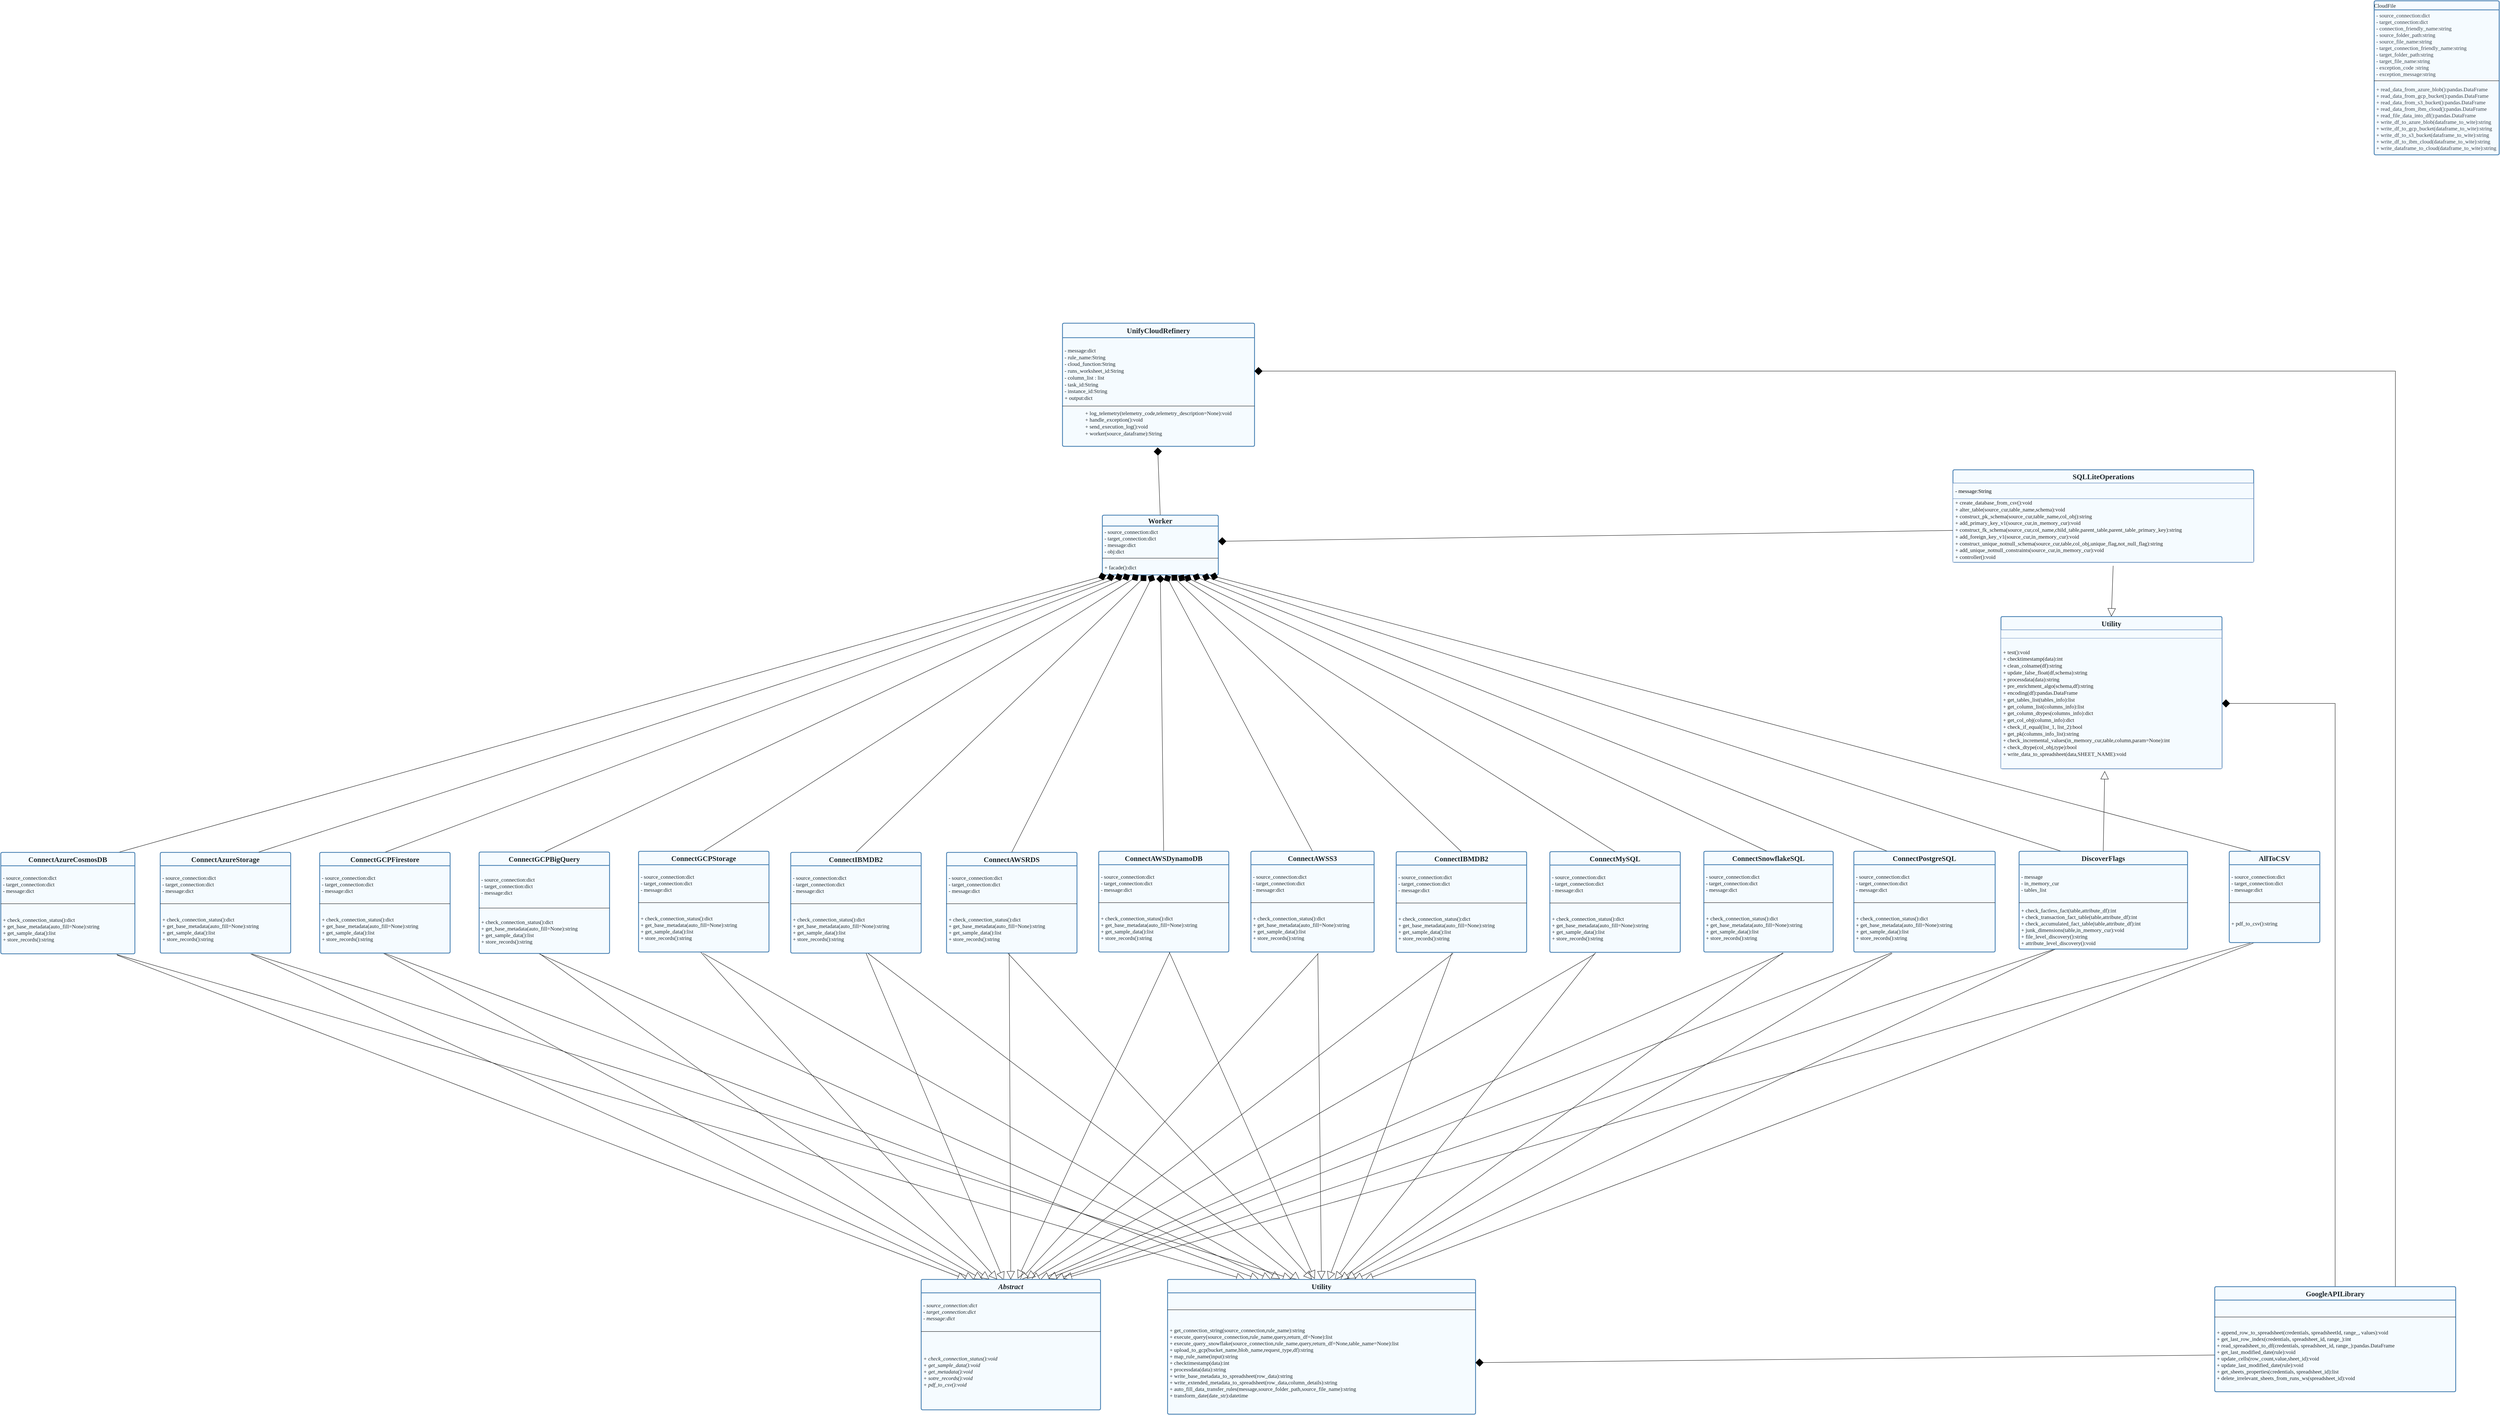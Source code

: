 <mxfile version="20.2.0" type="github"><diagram id="gopqyY-RpfrvsQUjwTvv" name="Page-1"><mxGraphModel dx="7500" dy="2953" grid="1" gridSize="10" guides="1" tooltips="1" connect="1" arrows="1" fold="1" page="1" pageScale="1" pageWidth="850" pageHeight="1100" math="0" shadow="0"><root><mxCell id="0"/><mxCell id="1" parent="0"/><mxCell id="V9Owmhh6upCfVtfArkKr-1" value="CloudFile" style="html=1;overflow=block;blockSpacing=1;swimlane;childLayout=stackLayout;horizontal=1;horizontalStack=0;resizeParent=1;resizeParentMax=0;resizeLast=0;collapsible=0;fontStyle=0;marginBottom=0;swimlaneFillColor=#F5FBFF;startSize=25;whiteSpace=wrap;fontSize=15;fontColor=#1d262b;align=left;spacing=0;strokeColor=#4881b3;strokeOpacity=100;rounded=1;absoluteArcSize=1;arcSize=9;strokeWidth=2.3;fontFamily=Verdana;fillColor=#F5FBFF;" parent="1" vertex="1"><mxGeometry x="2980" y="-1000" width="345" height="425.25" as="geometry"/></mxCell><mxCell id="V9Owmhh6upCfVtfArkKr-2" value="- source_connection:dict&#10;- target_connection:dict&#10;- connection_friendly_name:string&#10;- source_folder_path:string&#10;- source_file_name:string&#10;- target_connection_friendly_name:string&#10;- target_folder_path:string&#10;- target_file_name:string&#10;- exception_code :string&#10;- exception_message:string" style="part=1;html=1;resizeHeight=0;strokeColor=none;fillColor=none;align=left;verticalAlign=middle;spacingLeft=4;spacingRight=4;overflow=hidden;rotatable=0;points=[[0,0.5],[1,0.5]];portConstraint=eastwest;swimlaneFillColor=#ffffff;strokeOpacity=100;whiteSpace=wrap;fontSize=15;fontColor=#3a414a;fontFamily=Verdana;" parent="V9Owmhh6upCfVtfArkKr-1" vertex="1"><mxGeometry y="25" width="345" height="192" as="geometry"/></mxCell><mxCell id="V9Owmhh6upCfVtfArkKr-3" value="" style="line;strokeWidth=1;fillColor=none;align=left;verticalAlign=middle;spacingTop=-1;spacingLeft=3;spacingRight=3;rotatable=0;labelPosition=right;points=[];portConstraint=eastwest;fontFamily=Verdana;fontSize=15;" parent="V9Owmhh6upCfVtfArkKr-1" vertex="1"><mxGeometry y="217" width="345" height="8" as="geometry"/></mxCell><mxCell id="V9Owmhh6upCfVtfArkKr-4" value="+ read_data_from_azure_blob():pandas.DataFrame&#10;+ read_data_from_gcp_bucket():pandas.DataFrame&#10;+ read_data_from_s3_bucket():pandas.DataFrame&#10;+ read_data_from_ibm_cloud():pandas.DataFrame&#10;+ read_file_data_into_df():pandas.DataFrame&#10;+ write_df_to_azure_blob(dataframe_to_wite):string&#10;+ write_df_to_gcp_bucket(dataframe_to_wite):string&#10;+ write_df_to_s3_bucket(dataframe_to_wite):string&#10;+ write_df_to_ibm_cloud(dataframe_to_wite):string&#10;+ write_dataframe_to_cloud(dataframe_to_wite):string" style="part=1;html=1;resizeHeight=0;strokeColor=none;fillColor=none;align=left;verticalAlign=middle;spacingLeft=4;spacingRight=4;overflow=hidden;rotatable=0;points=[[0,0.5],[1,0.5]];portConstraint=eastwest;swimlaneFillColor=#ffffff;strokeOpacity=100;whiteSpace=wrap;fontSize=15;fontColor=#3a414a;fontFamily=Verdana;" parent="V9Owmhh6upCfVtfArkKr-1" vertex="1"><mxGeometry y="225" width="345" height="200.25" as="geometry"/></mxCell><mxCell id="V9Owmhh6upCfVtfArkKr-5" value="&lt;b&gt;&lt;font style=&quot;font-size: 20px;&quot;&gt;UnifyCloudRefinery&lt;/font&gt;&lt;/b&gt;" style="html=1;overflow=block;blockSpacing=1;swimlane;childLayout=stackLayout;horizontal=1;horizontalStack=0;resizeParent=1;resizeParentMax=0;resizeLast=0;collapsible=0;fontStyle=0;marginBottom=0;swimlaneFillColor=#F5FBFF;startSize=40;whiteSpace=wrap;fontSize=15;fontColor=#1d262b;align=center;spacing=0;strokeColor=#4881b3;strokeOpacity=100;rounded=1;absoluteArcSize=1;arcSize=9;fillColor=#F5FBFF;strokeWidth=2.3;fontFamily=Verdana;" parent="1" vertex="1"><mxGeometry x="-640" y="-110" width="530" height="340" as="geometry"/></mxCell><mxCell id="V9Owmhh6upCfVtfArkKr-6" value="&lt;div style=&quot;display: flex; justify-content: center; align-items: baseline; font-size: 15px; line-height: 1.25; margin-top: -2px;&quot;&gt;&lt;span style=&quot;font-size: 15px;&quot;&gt;&lt;span style=&quot;font-size: 15px; color: rgb(29, 38, 43);&quot;&gt;&#10;&lt;/span&gt;&lt;span style=&quot;font-size:15px;color:#1d262b;&quot;&gt; -&lt;/span&gt;&lt;span style=&quot;font-size: 15px; color: rgb(29, 38, 43);&quot;&gt; message:dict&#10;&lt;/span&gt;&lt;span style=&quot;font-size: 15px; color: rgb(29, 38, 43);&quot;&gt; - rule_name:String&#10; - cloud_function:String&#10;  - runs_worksheet_id:String&#10;  - column_list : list&#10; - task_id:String &#10;  - instance_id:String&#10;  + output:dict&lt;/span&gt;&lt;/span&gt;&lt;/div&gt;" style="part=1;html=1;resizeHeight=0;strokeColor=none;fillColor=none;align=left;verticalAlign=middle;spacingLeft=4;spacingRight=4;overflow=hidden;rotatable=0;points=[[0,0.5],[1,0.5]];portConstraint=eastwest;swimlaneFillColor=#F5FBFF;strokeOpacity=100;whiteSpace=wrap;fontSize=15;fontFamily=Verdana;fontColor=#1d262b;" parent="V9Owmhh6upCfVtfArkKr-5" vertex="1"><mxGeometry y="40" width="530" height="185" as="geometry"/></mxCell><mxCell id="V9Owmhh6upCfVtfArkKr-7" value="" style="line;strokeWidth=1;fillColor=none;align=left;verticalAlign=middle;spacingTop=-1;spacingLeft=3;spacingRight=3;rotatable=0;labelPosition=right;points=[];portConstraint=eastwest;fontFamily=Verdana;fontSize=15;" parent="V9Owmhh6upCfVtfArkKr-5" vertex="1"><mxGeometry y="225" width="530" height="8" as="geometry"/></mxCell><mxCell id="V9Owmhh6upCfVtfArkKr-8" value="&lt;div style=&quot;display: flex; justify-content: center; align-items: baseline; font-size: 15px; line-height: 1.25; margin-top: -2px;&quot;&gt;&lt;span style=&quot;font-size: 15px;&quot;&gt;&lt;span style=&quot;font-size: 15px; color: rgb(29, 38, 43);&quot;&gt;+ log_telemetry(telemetry_code,telemetry_description=None):void&lt;br&gt;+ handle_exception():void&lt;br&gt;+ send_execution_log():void&lt;br&gt;+ worker(source_dataframe):String&lt;br&gt;&lt;/span&gt;&lt;span style=&quot;font-size: 15px; color: rgb(29, 38, 43);&quot;&gt;&lt;br&gt;&lt;/span&gt;&lt;/span&gt;&lt;/div&gt;" style="part=1;resizeHeight=0;strokeColor=none;fillColor=none;align=left;verticalAlign=middle;spacingLeft=4;spacingRight=4;rotatable=0;points=[[0,0.5],[1,0.5]];portConstraint=eastwest;swimlaneFillColor=#F5FBFF;strokeOpacity=100;whiteSpace=wrap;overflow=block;blockSpacing=1;html=1;fontSize=15;fontFamily=Verdana;" parent="V9Owmhh6upCfVtfArkKr-5" vertex="1"><mxGeometry y="233" width="530" height="107" as="geometry"/></mxCell><mxCell id="JKfqR8KySYJx99s9FtwD-18" style="edgeStyle=none;rounded=0;orthogonalLoop=1;jettySize=auto;html=1;exitX=0.5;exitY=0;exitDx=0;exitDy=0;entryX=0.544;entryY=1.03;entryDx=0;entryDy=0;entryPerimeter=0;fontFamily=Verdana;fontSize=20;endArrow=none;endFill=0;endSize=6;startArrow=block;startFill=0;targetPerimeterSpacing=0;sourcePerimeterSpacing=0;startSize=20;" parent="1" source="V9Owmhh6upCfVtfArkKr-9" target="V9Owmhh6upCfVtfArkKr-48" edge="1"><mxGeometry relative="1" as="geometry"/></mxCell><mxCell id="JKfqR8KySYJx99s9FtwD-19" style="edgeStyle=none;rounded=0;orthogonalLoop=1;jettySize=auto;html=1;fontFamily=Verdana;fontSize=20;startArrow=block;startFill=0;endArrow=none;endFill=0;startSize=20;endSize=6;sourcePerimeterSpacing=0;targetPerimeterSpacing=0;exitX=0.522;exitY=0.004;exitDx=0;exitDy=0;exitPerimeter=0;" parent="1" source="V9Owmhh6upCfVtfArkKr-9" target="V9Owmhh6upCfVtfArkKr-44" edge="1"><mxGeometry relative="1" as="geometry"><mxPoint x="90" y="2540" as="sourcePoint"/></mxGeometry></mxCell><mxCell id="JKfqR8KySYJx99s9FtwD-20" style="edgeStyle=none;rounded=0;orthogonalLoop=1;jettySize=auto;html=1;exitX=0.606;exitY=0.004;exitDx=0;exitDy=0;fontFamily=Verdana;fontSize=20;startArrow=block;startFill=0;endArrow=none;endFill=0;startSize=20;endSize=6;sourcePerimeterSpacing=0;targetPerimeterSpacing=0;exitPerimeter=0;" parent="1" source="V9Owmhh6upCfVtfArkKr-9" target="V9Owmhh6upCfVtfArkKr-28" edge="1"><mxGeometry relative="1" as="geometry"/></mxCell><mxCell id="JKfqR8KySYJx99s9FtwD-21" style="edgeStyle=none;rounded=0;orthogonalLoop=1;jettySize=auto;html=1;exitX=0.582;exitY=-0.004;exitDx=0;exitDy=0;entryX=0.272;entryY=1.03;entryDx=0;entryDy=0;entryPerimeter=0;fontFamily=Verdana;fontSize=20;startArrow=block;startFill=0;endArrow=none;endFill=0;startSize=20;endSize=6;sourcePerimeterSpacing=0;targetPerimeterSpacing=0;exitPerimeter=0;" parent="1" source="V9Owmhh6upCfVtfArkKr-9" target="V9Owmhh6upCfVtfArkKr-32" edge="1"><mxGeometry relative="1" as="geometry"/></mxCell><mxCell id="JKfqR8KySYJx99s9FtwD-22" style="edgeStyle=none;rounded=0;orthogonalLoop=1;jettySize=auto;html=1;exitX=0.561;exitY=0.004;exitDx=0;exitDy=0;entryX=0.612;entryY=1.018;entryDx=0;entryDy=0;entryPerimeter=0;fontFamily=Verdana;fontSize=20;startArrow=block;startFill=0;endArrow=none;endFill=0;startSize=20;endSize=6;sourcePerimeterSpacing=0;targetPerimeterSpacing=0;exitPerimeter=0;" parent="1" source="V9Owmhh6upCfVtfArkKr-9" target="V9Owmhh6upCfVtfArkKr-36" edge="1"><mxGeometry relative="1" as="geometry"/></mxCell><mxCell id="JKfqR8KySYJx99s9FtwD-23" style="edgeStyle=none;rounded=0;orthogonalLoop=1;jettySize=auto;html=1;exitX=0.543;exitY=0.004;exitDx=0;exitDy=0;fontFamily=Verdana;fontSize=20;startArrow=block;startFill=0;endArrow=none;endFill=0;startSize=20;endSize=6;sourcePerimeterSpacing=0;targetPerimeterSpacing=0;exitPerimeter=0;" parent="1" source="V9Owmhh6upCfVtfArkKr-9" target="V9Owmhh6upCfVtfArkKr-40" edge="1"><mxGeometry relative="1" as="geometry"/></mxCell><mxCell id="JKfqR8KySYJx99s9FtwD-24" style="edgeStyle=none;rounded=0;orthogonalLoop=1;jettySize=auto;html=1;exitX=0.641;exitY=0.004;exitDx=0;exitDy=0;fontFamily=Verdana;fontSize=20;startArrow=block;startFill=0;endArrow=none;endFill=0;startSize=20;endSize=6;sourcePerimeterSpacing=0;targetPerimeterSpacing=0;entryX=0.267;entryY=1.016;entryDx=0;entryDy=0;entryPerimeter=0;exitPerimeter=0;" parent="1" source="V9Owmhh6upCfVtfArkKr-9" target="V9Owmhh6upCfVtfArkKr-20" edge="1"><mxGeometry relative="1" as="geometry"><mxPoint x="2143.333" y="1830" as="targetPoint"/></mxGeometry></mxCell><mxCell id="JKfqR8KySYJx99s9FtwD-25" style="edgeStyle=none;rounded=0;orthogonalLoop=1;jettySize=auto;html=1;exitX=0.478;exitY=-0.004;exitDx=0;exitDy=0;entryX=0.543;entryY=1.005;entryDx=0;entryDy=0;entryPerimeter=0;fontFamily=Verdana;fontSize=20;startArrow=block;startFill=0;endArrow=none;endFill=0;startSize=20;endSize=6;sourcePerimeterSpacing=0;targetPerimeterSpacing=0;exitPerimeter=0;" parent="1" source="V9Owmhh6upCfVtfArkKr-9" target="V9Owmhh6upCfVtfArkKr-52" edge="1"><mxGeometry relative="1" as="geometry"/></mxCell><mxCell id="JKfqR8KySYJx99s9FtwD-26" style="edgeStyle=none;rounded=0;orthogonalLoop=1;jettySize=auto;html=1;exitX=0.469;exitY=0;exitDx=0;exitDy=0;fontFamily=Verdana;fontSize=20;startArrow=block;startFill=0;endArrow=none;endFill=0;startSize=20;endSize=6;sourcePerimeterSpacing=0;targetPerimeterSpacing=0;exitPerimeter=0;entryX=0.472;entryY=1.008;entryDx=0;entryDy=0;entryPerimeter=0;" parent="1" source="V9Owmhh6upCfVtfArkKr-9" target="V9Owmhh6upCfVtfArkKr-56" edge="1"><mxGeometry relative="1" as="geometry"><mxPoint x="-740" y="1690" as="targetPoint"/></mxGeometry></mxCell><mxCell id="JKfqR8KySYJx99s9FtwD-37" style="edgeStyle=none;rounded=0;orthogonalLoop=1;jettySize=auto;html=1;exitX=0.429;exitY=0.004;exitDx=0;exitDy=0;fontFamily=Verdana;fontSize=20;startArrow=block;startFill=0;endArrow=none;endFill=0;startSize=20;endSize=6;sourcePerimeterSpacing=0;targetPerimeterSpacing=0;entryX=0.593;entryY=1.008;entryDx=0;entryDy=0;entryPerimeter=0;exitPerimeter=0;" parent="1" source="V9Owmhh6upCfVtfArkKr-9" target="V9Owmhh6upCfVtfArkKr-60" edge="1"><mxGeometry relative="1" as="geometry"/></mxCell><mxCell id="JKfqR8KySYJx99s9FtwD-38" style="edgeStyle=none;rounded=0;orthogonalLoop=1;jettySize=auto;html=1;exitX=0.25;exitY=0;exitDx=0;exitDy=0;entryX=0.865;entryY=1.017;entryDx=0;entryDy=0;entryPerimeter=0;fontFamily=Verdana;fontSize=20;startArrow=block;startFill=0;endArrow=none;endFill=0;startSize=20;endSize=6;sourcePerimeterSpacing=0;targetPerimeterSpacing=0;" parent="1" source="V9Owmhh6upCfVtfArkKr-9" target="V9Owmhh6upCfVtfArkKr-80" edge="1"><mxGeometry relative="1" as="geometry"/></mxCell><mxCell id="JKfqR8KySYJx99s9FtwD-39" style="edgeStyle=none;rounded=0;orthogonalLoop=1;jettySize=auto;html=1;exitX=0.402;exitY=-0.004;exitDx=0;exitDy=0;fontFamily=Verdana;fontSize=20;startArrow=block;startFill=0;endArrow=none;endFill=0;startSize=20;endSize=6;sourcePerimeterSpacing=0;targetPerimeterSpacing=0;entryX=0.704;entryY=1.02;entryDx=0;entryDy=0;entryPerimeter=0;exitPerimeter=0;" parent="1" source="V9Owmhh6upCfVtfArkKr-9" target="V9Owmhh6upCfVtfArkKr-76" edge="1"><mxGeometry relative="1" as="geometry"><mxPoint x="-1950" y="2020" as="targetPoint"/></mxGeometry></mxCell><mxCell id="JKfqR8KySYJx99s9FtwD-40" style="edgeStyle=none;rounded=0;orthogonalLoop=1;jettySize=auto;html=1;exitX=0.365;exitY=-0.004;exitDx=0;exitDy=0;entryX=0.495;entryY=1.03;entryDx=0;entryDy=0;entryPerimeter=0;fontFamily=Verdana;fontSize=20;startArrow=block;startFill=0;endArrow=none;endFill=0;startSize=20;endSize=6;sourcePerimeterSpacing=0;targetPerimeterSpacing=0;exitPerimeter=0;" parent="1" source="V9Owmhh6upCfVtfArkKr-9" target="V9Owmhh6upCfVtfArkKr-64" edge="1"><mxGeometry relative="1" as="geometry"/></mxCell><mxCell id="JKfqR8KySYJx99s9FtwD-41" style="edgeStyle=none;rounded=0;orthogonalLoop=1;jettySize=auto;html=1;exitX=0.335;exitY=0;exitDx=0;exitDy=0;entryX=0.463;entryY=1.014;entryDx=0;entryDy=0;entryPerimeter=0;fontFamily=Verdana;fontSize=20;startArrow=block;startFill=0;endArrow=none;endFill=0;startSize=20;endSize=6;sourcePerimeterSpacing=0;targetPerimeterSpacing=0;exitPerimeter=0;" parent="1" source="V9Owmhh6upCfVtfArkKr-9" target="V9Owmhh6upCfVtfArkKr-68" edge="1"><mxGeometry relative="1" as="geometry"/></mxCell><mxCell id="JKfqR8KySYJx99s9FtwD-42" style="edgeStyle=none;rounded=0;orthogonalLoop=1;jettySize=auto;html=1;exitX=0.296;exitY=0;exitDx=0;exitDy=0;entryX=0.5;entryY=1.008;entryDx=0;entryDy=0;entryPerimeter=0;fontFamily=Verdana;fontSize=20;startArrow=block;startFill=0;endArrow=none;endFill=0;startSize=20;endSize=6;sourcePerimeterSpacing=0;targetPerimeterSpacing=0;exitPerimeter=0;" parent="1" source="V9Owmhh6upCfVtfArkKr-9" target="V9Owmhh6upCfVtfArkKr-72" edge="1"><mxGeometry relative="1" as="geometry"/></mxCell><mxCell id="V9Owmhh6upCfVtfArkKr-9" value="&lt;font style=&quot;font-size: 20px;&quot;&gt;&lt;b&gt;Utility&lt;/b&gt;&lt;/font&gt;" style="html=1;overflow=block;blockSpacing=1;swimlane;childLayout=stackLayout;horizontal=1;horizontalStack=0;resizeParent=1;resizeParentMax=0;resizeLast=0;collapsible=0;fontStyle=0;marginBottom=0;swimlaneFillColor=#F5FBFF;startSize=37;whiteSpace=wrap;fontSize=15;fontColor=#1d262b;align=center;spacing=0;strokeColor=#4881b3;strokeOpacity=100;rounded=1;absoluteArcSize=1;arcSize=9;fillColor=#F5FBFF;strokeWidth=2.3;fontFamily=Verdana;" parent="1" vertex="1"><mxGeometry x="-350" y="2530" width="850" height="372" as="geometry"/></mxCell><mxCell id="V9Owmhh6upCfVtfArkKr-10" value="" style="part=1;html=1;resizeHeight=0;strokeColor=none;fillColor=none;align=left;verticalAlign=middle;spacingLeft=4;spacingRight=4;overflow=hidden;rotatable=0;points=[[0,0.5],[1,0.5]];portConstraint=eastwest;swimlaneFillColor=#F5FBFF;strokeOpacity=100;whiteSpace=wrap;fontSize=15;fontFamily=Verdana;" parent="V9Owmhh6upCfVtfArkKr-9" vertex="1"><mxGeometry y="37" width="850" height="43" as="geometry"/></mxCell><mxCell id="V9Owmhh6upCfVtfArkKr-11" value="" style="line;strokeWidth=1;fillColor=none;align=left;verticalAlign=middle;spacingTop=-1;spacingLeft=3;spacingRight=3;rotatable=0;labelPosition=right;points=[];portConstraint=eastwest;fontFamily=Verdana;fontSize=15;" parent="V9Owmhh6upCfVtfArkKr-9" vertex="1"><mxGeometry y="80" width="850" height="8" as="geometry"/></mxCell><mxCell id="V9Owmhh6upCfVtfArkKr-12" value="+ get_connection_string(source_connection,rule_name):string&#10;+ execute_query(source_connection,rule_name,query,return_df=None):list&#10;+ execute_query_snowflake(source_connection,rule_name,query,return_df=None,table_name=None):list&#10;+ upload_to_gcp(bucket_name,blob_name,request_type,df):string&#10;+ map_rule_name(input):string&#10;+ checktimestamp(data):int&#10;+ processdata(data):string&#10;+ write_base_metadata_to_spreadsheet(row_data):string&#10;+ write_extended_metadata_to_spreadsheet(row_data,column_details):string&#10;+ auto_fill_data_transfer_rules(message,source_folder_path,source_file_name):string&#10;+ transform_date(date_str):datetime" style="part=1;html=1;resizeHeight=0;strokeColor=none;fillColor=none;align=left;verticalAlign=middle;spacingLeft=4;spacingRight=4;overflow=hidden;rotatable=0;points=[[0,0.5],[1,0.5]];portConstraint=eastwest;swimlaneFillColor=#F5FBFF;strokeOpacity=100;whiteSpace=wrap;fontSize=15;fontColor=#1d262b;fontFamily=Verdana;" parent="V9Owmhh6upCfVtfArkKr-9" vertex="1"><mxGeometry y="88" width="850" height="284" as="geometry"/></mxCell><mxCell id="JKfqR8KySYJx99s9FtwD-1" style="edgeStyle=none;rounded=0;orthogonalLoop=1;jettySize=auto;html=1;exitX=0.5;exitY=0;exitDx=0;exitDy=0;entryX=0.496;entryY=1.031;entryDx=0;entryDy=0;entryPerimeter=0;fontFamily=Verdana;fontSize=20;endArrow=diamond;endFill=1;endSize=20;" parent="1" source="V9Owmhh6upCfVtfArkKr-13" target="V9Owmhh6upCfVtfArkKr-8" edge="1"><mxGeometry relative="1" as="geometry"/></mxCell><mxCell id="V9Owmhh6upCfVtfArkKr-13" value="&lt;b&gt;&lt;font style=&quot;font-size: 20px;&quot;&gt;Worker&lt;/font&gt;&lt;/b&gt;" style="html=1;overflow=block;blockSpacing=1;swimlane;childLayout=stackLayout;horizontal=1;horizontalStack=0;resizeParent=1;resizeParentMax=0;resizeLast=0;collapsible=0;fontStyle=0;marginBottom=0;swimlaneFillColor=#F5FBFF;startSize=30;whiteSpace=wrap;fontSize=15;fontColor=#1d262b;align=center;spacing=0;strokeColor=#4881b3;strokeOpacity=100;rounded=1;absoluteArcSize=1;arcSize=9;fillColor=#F5FBFF;strokeWidth=2.3;fontFamily=Verdana;" parent="1" vertex="1"><mxGeometry x="-530" y="420" width="320" height="165" as="geometry"/></mxCell><mxCell id="V9Owmhh6upCfVtfArkKr-14" value="- source_connection:dict&#10;- target_connection:dict&#10;- message:dict&#10;- obj:dict" style="part=1;html=1;resizeHeight=0;strokeColor=none;fillColor=none;align=left;verticalAlign=middle;spacingLeft=4;spacingRight=4;overflow=hidden;rotatable=0;points=[[0,0.5],[1,0.5]];portConstraint=eastwest;swimlaneFillColor=#F5FBFF;strokeOpacity=100;whiteSpace=wrap;fontSize=15;fontColor=#1d262b;fontFamily=Verdana;" parent="V9Owmhh6upCfVtfArkKr-13" vertex="1"><mxGeometry y="30" width="320" height="85" as="geometry"/></mxCell><mxCell id="V9Owmhh6upCfVtfArkKr-15" value="" style="line;strokeWidth=1;fillColor=none;align=left;verticalAlign=middle;spacingTop=-1;spacingLeft=3;spacingRight=3;rotatable=0;labelPosition=right;points=[];portConstraint=eastwest;fontFamily=Verdana;fontSize=15;" parent="V9Owmhh6upCfVtfArkKr-13" vertex="1"><mxGeometry y="115" width="320" height="8" as="geometry"/></mxCell><mxCell id="V9Owmhh6upCfVtfArkKr-16" value="+ facade():dict" style="part=1;html=1;resizeHeight=0;strokeColor=none;fillColor=none;align=left;verticalAlign=middle;spacingLeft=4;spacingRight=4;overflow=hidden;rotatable=0;points=[[0,0.5],[1,0.5]];portConstraint=eastwest;swimlaneFillColor=#F5FBFF;strokeOpacity=100;whiteSpace=wrap;fontSize=15;fontColor=#1d262b;fontFamily=Verdana;" parent="V9Owmhh6upCfVtfArkKr-13" vertex="1"><mxGeometry y="123" width="320" height="42" as="geometry"/></mxCell><mxCell id="JKfqR8KySYJx99s9FtwD-11" style="edgeStyle=none;rounded=0;orthogonalLoop=1;jettySize=auto;html=1;exitX=0.25;exitY=0;exitDx=0;exitDy=0;fontFamily=Verdana;fontSize=20;endArrow=diamond;endFill=1;endSize=20;entryX=0.931;entryY=1.031;entryDx=0;entryDy=0;entryPerimeter=0;" parent="1" source="V9Owmhh6upCfVtfArkKr-17" target="V9Owmhh6upCfVtfArkKr-16" edge="1"><mxGeometry relative="1" as="geometry"><mxPoint x="-250.741" y="690" as="targetPoint"/></mxGeometry></mxCell><mxCell id="V9Owmhh6upCfVtfArkKr-17" value="&lt;b&gt;&lt;font style=&quot;font-size: 20px;&quot;&gt;AllToCSV&lt;/font&gt;&lt;/b&gt;" style="html=1;overflow=block;blockSpacing=1;swimlane;childLayout=stackLayout;horizontal=1;horizontalStack=0;resizeParent=1;resizeParentMax=0;resizeLast=0;collapsible=0;fontStyle=0;marginBottom=0;swimlaneFillColor=#F5FBFF;startSize=37;whiteSpace=wrap;fontSize=15;fontColor=#1d262b;align=center;spacing=0;strokeColor=#4881b3;strokeOpacity=100;rounded=1;absoluteArcSize=1;arcSize=9;fillColor=#F5FBFF;strokeWidth=2.3;fontFamily=Verdana;" parent="1" vertex="1"><mxGeometry x="2580" y="1348" width="250" height="252" as="geometry"/></mxCell><mxCell id="V9Owmhh6upCfVtfArkKr-18" value="- source_connection:dict&#10;- target_connection:dict&#10;- message:dict" style="part=1;html=1;resizeHeight=0;strokeColor=none;fillColor=none;align=left;verticalAlign=middle;spacingLeft=4;spacingRight=4;overflow=hidden;rotatable=0;points=[[0,0.5],[1,0.5]];portConstraint=eastwest;swimlaneFillColor=#F5FBFF;strokeOpacity=100;whiteSpace=wrap;fontSize=15;fontColor=#1d262b;fontFamily=Verdana;" parent="V9Owmhh6upCfVtfArkKr-17" vertex="1"><mxGeometry y="37" width="250" height="101" as="geometry"/></mxCell><mxCell id="V9Owmhh6upCfVtfArkKr-19" value="" style="line;strokeWidth=1;fillColor=none;align=left;verticalAlign=middle;spacingTop=-1;spacingLeft=3;spacingRight=3;rotatable=0;labelPosition=right;points=[];portConstraint=eastwest;fontFamily=Verdana;fontSize=15;" parent="V9Owmhh6upCfVtfArkKr-17" vertex="1"><mxGeometry y="138" width="250" height="8" as="geometry"/></mxCell><mxCell id="V9Owmhh6upCfVtfArkKr-20" value="+ pdf_to_csv():string" style="part=1;html=1;resizeHeight=0;strokeColor=none;fillColor=none;align=left;verticalAlign=middle;spacingLeft=4;spacingRight=4;overflow=hidden;rotatable=0;points=[[0,0.5],[1,0.5]];portConstraint=eastwest;swimlaneFillColor=#F5FBFF;strokeOpacity=100;whiteSpace=wrap;fontSize=15;fontColor=#1d262b;fontFamily=Verdana;" parent="V9Owmhh6upCfVtfArkKr-17" vertex="1"><mxGeometry y="146" width="250" height="106" as="geometry"/></mxCell><mxCell id="JKfqR8KySYJx99s9FtwD-27" style="edgeStyle=none;rounded=0;orthogonalLoop=1;jettySize=auto;html=1;exitX=0.5;exitY=0;exitDx=0;exitDy=0;entryX=0.481;entryY=1.008;entryDx=0;entryDy=0;entryPerimeter=0;fontFamily=Verdana;fontSize=20;startArrow=block;startFill=0;endArrow=none;endFill=0;startSize=20;endSize=6;sourcePerimeterSpacing=0;targetPerimeterSpacing=0;" parent="1" source="V9Owmhh6upCfVtfArkKr-21" target="V9Owmhh6upCfVtfArkKr-56" edge="1"><mxGeometry relative="1" as="geometry"/></mxCell><mxCell id="JKfqR8KySYJx99s9FtwD-28" style="edgeStyle=none;rounded=0;orthogonalLoop=1;jettySize=auto;html=1;exitX=0.539;exitY=-0.006;exitDx=0;exitDy=0;entryX=0.548;entryY=1.005;entryDx=0;entryDy=0;entryPerimeter=0;fontFamily=Verdana;fontSize=20;startArrow=block;startFill=0;endArrow=none;endFill=0;startSize=20;endSize=6;sourcePerimeterSpacing=0;targetPerimeterSpacing=0;exitPerimeter=0;" parent="1" source="V9Owmhh6upCfVtfArkKr-21" target="V9Owmhh6upCfVtfArkKr-52" edge="1"><mxGeometry relative="1" as="geometry"/></mxCell><mxCell id="JKfqR8KySYJx99s9FtwD-29" style="edgeStyle=none;rounded=0;orthogonalLoop=1;jettySize=auto;html=1;exitX=0.552;exitY=0.006;exitDx=0;exitDy=0;entryX=0.549;entryY=1.03;entryDx=0;entryDy=0;entryPerimeter=0;fontFamily=Verdana;fontSize=20;startArrow=block;startFill=0;endArrow=none;endFill=0;startSize=20;endSize=6;sourcePerimeterSpacing=0;targetPerimeterSpacing=0;exitPerimeter=0;" parent="1" source="V9Owmhh6upCfVtfArkKr-21" target="V9Owmhh6upCfVtfArkKr-48" edge="1"><mxGeometry relative="1" as="geometry"/></mxCell><mxCell id="JKfqR8KySYJx99s9FtwD-30" style="edgeStyle=none;rounded=0;orthogonalLoop=1;jettySize=auto;html=1;exitX=0.589;exitY=-0.006;exitDx=0;exitDy=0;entryX=0.437;entryY=1.023;entryDx=0;entryDy=0;entryPerimeter=0;fontFamily=Verdana;fontSize=20;startArrow=block;startFill=0;endArrow=none;endFill=0;startSize=20;endSize=6;sourcePerimeterSpacing=0;targetPerimeterSpacing=0;exitPerimeter=0;" parent="1" source="V9Owmhh6upCfVtfArkKr-21" target="V9Owmhh6upCfVtfArkKr-44" edge="1"><mxGeometry relative="1" as="geometry"/></mxCell><mxCell id="JKfqR8KySYJx99s9FtwD-31" style="edgeStyle=none;rounded=0;orthogonalLoop=1;jettySize=auto;html=1;exitX=0.613;exitY=0.006;exitDx=0;exitDy=0;entryX=0.347;entryY=1.035;entryDx=0;entryDy=0;entryPerimeter=0;fontFamily=Verdana;fontSize=20;startArrow=block;startFill=0;endArrow=none;endFill=0;startSize=20;endSize=6;sourcePerimeterSpacing=0;targetPerimeterSpacing=0;exitPerimeter=0;" parent="1" source="V9Owmhh6upCfVtfArkKr-21" target="V9Owmhh6upCfVtfArkKr-40" edge="1"><mxGeometry relative="1" as="geometry"/></mxCell><mxCell id="JKfqR8KySYJx99s9FtwD-32" style="edgeStyle=none;rounded=0;orthogonalLoop=1;jettySize=auto;html=1;exitX=0.667;exitY=0;exitDx=0;exitDy=0;fontFamily=Verdana;fontSize=20;startArrow=block;startFill=0;endArrow=none;endFill=0;startSize=20;endSize=6;sourcePerimeterSpacing=0;targetPerimeterSpacing=0;entryX=0.616;entryY=1.03;entryDx=0;entryDy=0;entryPerimeter=0;exitPerimeter=0;" parent="1" source="V9Owmhh6upCfVtfArkKr-21" target="V9Owmhh6upCfVtfArkKr-36" edge="1"><mxGeometry relative="1" as="geometry"><mxPoint x="940" y="1840" as="targetPoint"/></mxGeometry></mxCell><mxCell id="JKfqR8KySYJx99s9FtwD-33" style="edgeStyle=none;rounded=0;orthogonalLoop=1;jettySize=auto;html=1;exitX=0.71;exitY=-0.006;exitDx=0;exitDy=0;entryX=0.268;entryY=1.018;entryDx=0;entryDy=0;entryPerimeter=0;fontFamily=Verdana;fontSize=20;startArrow=block;startFill=0;endArrow=none;endFill=0;startSize=20;endSize=6;sourcePerimeterSpacing=0;targetPerimeterSpacing=0;exitPerimeter=0;" parent="1" source="V9Owmhh6upCfVtfArkKr-21" target="V9Owmhh6upCfVtfArkKr-32" edge="1"><mxGeometry relative="1" as="geometry"/></mxCell><mxCell id="JKfqR8KySYJx99s9FtwD-34" style="edgeStyle=none;rounded=0;orthogonalLoop=1;jettySize=auto;html=1;exitX=0.75;exitY=0;exitDx=0;exitDy=0;entryX=0.201;entryY=1.016;entryDx=0;entryDy=0;entryPerimeter=0;fontFamily=Verdana;fontSize=20;startArrow=block;startFill=0;endArrow=none;endFill=0;startSize=20;endSize=6;sourcePerimeterSpacing=0;targetPerimeterSpacing=0;" parent="1" source="V9Owmhh6upCfVtfArkKr-21" target="V9Owmhh6upCfVtfArkKr-28" edge="1"><mxGeometry relative="1" as="geometry"/></mxCell><mxCell id="JKfqR8KySYJx99s9FtwD-35" style="edgeStyle=none;rounded=0;orthogonalLoop=1;jettySize=auto;html=1;exitX=0.795;exitY=-0.006;exitDx=0;exitDy=0;entryX=0.233;entryY=1.016;entryDx=0;entryDy=0;entryPerimeter=0;fontFamily=Verdana;fontSize=20;startArrow=block;startFill=0;endArrow=none;endFill=0;startSize=20;endSize=6;sourcePerimeterSpacing=0;targetPerimeterSpacing=0;exitPerimeter=0;" parent="1" source="V9Owmhh6upCfVtfArkKr-21" target="V9Owmhh6upCfVtfArkKr-20" edge="1"><mxGeometry relative="1" as="geometry"/></mxCell><mxCell id="JKfqR8KySYJx99s9FtwD-36" style="edgeStyle=none;rounded=0;orthogonalLoop=1;jettySize=auto;html=1;exitX=0.461;exitY=0.006;exitDx=0;exitDy=0;fontFamily=Verdana;fontSize=20;startArrow=block;startFill=0;endArrow=none;endFill=0;startSize=20;endSize=6;sourcePerimeterSpacing=0;targetPerimeterSpacing=0;exitPerimeter=0;" parent="1" source="V9Owmhh6upCfVtfArkKr-21" target="V9Owmhh6upCfVtfArkKr-60" edge="1"><mxGeometry relative="1" as="geometry"/></mxCell><mxCell id="JKfqR8KySYJx99s9FtwD-43" style="edgeStyle=none;rounded=0;orthogonalLoop=1;jettySize=auto;html=1;exitX=0.424;exitY=0;exitDx=0;exitDy=0;entryX=0.477;entryY=1.005;entryDx=0;entryDy=0;entryPerimeter=0;fontFamily=Verdana;fontSize=20;startArrow=block;startFill=0;endArrow=none;endFill=0;startSize=20;endSize=6;sourcePerimeterSpacing=0;targetPerimeterSpacing=0;exitPerimeter=0;" parent="1" source="V9Owmhh6upCfVtfArkKr-21" target="V9Owmhh6upCfVtfArkKr-64" edge="1"><mxGeometry relative="1" as="geometry"/></mxCell><mxCell id="JKfqR8KySYJx99s9FtwD-44" style="edgeStyle=none;rounded=0;orthogonalLoop=1;jettySize=auto;html=1;exitX=0.38;exitY=0;exitDx=0;exitDy=0;entryX=0.468;entryY=1.014;entryDx=0;entryDy=0;entryPerimeter=0;fontFamily=Verdana;fontSize=20;startArrow=block;startFill=0;endArrow=none;endFill=0;startSize=20;endSize=6;sourcePerimeterSpacing=0;targetPerimeterSpacing=0;exitPerimeter=0;" parent="1" source="V9Owmhh6upCfVtfArkKr-21" target="V9Owmhh6upCfVtfArkKr-68" edge="1"><mxGeometry relative="1" as="geometry"/></mxCell><mxCell id="JKfqR8KySYJx99s9FtwD-45" style="edgeStyle=none;rounded=0;orthogonalLoop=1;jettySize=auto;html=1;exitX=0.343;exitY=0;exitDx=0;exitDy=0;entryX=0.491;entryY=1.008;entryDx=0;entryDy=0;entryPerimeter=0;fontFamily=Verdana;fontSize=20;startArrow=block;startFill=0;endArrow=none;endFill=0;startSize=20;endSize=6;sourcePerimeterSpacing=0;targetPerimeterSpacing=0;exitPerimeter=0;" parent="1" source="V9Owmhh6upCfVtfArkKr-21" target="V9Owmhh6upCfVtfArkKr-72" edge="1"><mxGeometry relative="1" as="geometry"/></mxCell><mxCell id="JKfqR8KySYJx99s9FtwD-46" style="edgeStyle=none;rounded=0;orthogonalLoop=1;jettySize=auto;html=1;exitX=0.25;exitY=0;exitDx=0;exitDy=0;entryX=0.869;entryY=1.03;entryDx=0;entryDy=0;entryPerimeter=0;fontFamily=Verdana;fontSize=20;startArrow=block;startFill=0;endArrow=none;endFill=0;startSize=20;endSize=6;sourcePerimeterSpacing=0;targetPerimeterSpacing=0;" parent="1" source="V9Owmhh6upCfVtfArkKr-21" target="V9Owmhh6upCfVtfArkKr-80" edge="1"><mxGeometry relative="1" as="geometry"/></mxCell><mxCell id="JKfqR8KySYJx99s9FtwD-47" style="edgeStyle=none;rounded=0;orthogonalLoop=1;jettySize=auto;html=1;exitX=0.293;exitY=0;exitDx=0;exitDy=0;entryX=0.694;entryY=1.02;entryDx=0;entryDy=0;entryPerimeter=0;fontFamily=Verdana;fontSize=20;startArrow=block;startFill=0;endArrow=none;endFill=0;startSize=20;endSize=6;sourcePerimeterSpacing=0;targetPerimeterSpacing=0;exitPerimeter=0;" parent="1" source="V9Owmhh6upCfVtfArkKr-21" target="V9Owmhh6upCfVtfArkKr-76" edge="1"><mxGeometry relative="1" as="geometry"/></mxCell><mxCell id="V9Owmhh6upCfVtfArkKr-21" value="&lt;font style=&quot;font-size: 20px;&quot;&gt;&lt;b&gt;&lt;i&gt;Abstract&lt;/i&gt;&lt;/b&gt;&lt;/font&gt;" style="html=1;overflow=block;blockSpacing=1;swimlane;childLayout=stackLayout;horizontal=1;horizontalStack=0;resizeParent=1;resizeParentMax=0;resizeLast=0;collapsible=0;fontStyle=0;marginBottom=0;swimlaneFillColor=#F5FBFF;startSize=37;whiteSpace=wrap;fontSize=15;fontColor=#1d262b;align=center;spacing=0;strokeColor=#4881b3;strokeOpacity=100;rounded=1;absoluteArcSize=1;arcSize=9;fillColor=#F5FBFF;strokeWidth=2.3;fontFamily=Verdana;" parent="1" vertex="1"><mxGeometry x="-1030" y="2530" width="495" height="360" as="geometry"/></mxCell><mxCell id="V9Owmhh6upCfVtfArkKr-22" value="&lt;i&gt;- source_connection:dict&lt;br&gt;- target_connection:dict&lt;br&gt;- message:dict&lt;/i&gt;" style="part=1;html=1;resizeHeight=0;strokeColor=none;fillColor=none;align=left;verticalAlign=middle;spacingLeft=4;spacingRight=4;overflow=hidden;rotatable=0;points=[[0,0.5],[1,0.5]];portConstraint=eastwest;swimlaneFillColor=#F5FBFF;strokeOpacity=100;whiteSpace=wrap;fontSize=15;fontColor=#1d262b;fontFamily=Verdana;" parent="V9Owmhh6upCfVtfArkKr-21" vertex="1"><mxGeometry y="37" width="495" height="103" as="geometry"/></mxCell><mxCell id="V9Owmhh6upCfVtfArkKr-23" value="" style="line;strokeWidth=1;fillColor=none;align=left;verticalAlign=middle;spacingTop=-1;spacingLeft=3;spacingRight=3;rotatable=0;labelPosition=right;points=[];portConstraint=eastwest;fontFamily=Verdana;fontSize=15;" parent="V9Owmhh6upCfVtfArkKr-21" vertex="1"><mxGeometry y="140" width="495" height="8" as="geometry"/></mxCell><mxCell id="V9Owmhh6upCfVtfArkKr-24" value="&lt;i&gt;+ check_connection_status():void&lt;br&gt;+ get_sample_data():void&lt;br&gt;+ get_metadata():void&lt;br&gt;+ sotre_records():void&lt;br&gt;+ pdf_to_csv():void&lt;/i&gt;" style="part=1;html=1;resizeHeight=0;strokeColor=none;fillColor=none;align=left;verticalAlign=middle;spacingLeft=4;spacingRight=4;overflow=hidden;rotatable=0;points=[[0,0.5],[1,0.5]];portConstraint=eastwest;swimlaneFillColor=#F5FBFF;strokeOpacity=100;whiteSpace=wrap;fontSize=15;fontColor=#1d262b;fontFamily=Verdana;" parent="V9Owmhh6upCfVtfArkKr-21" vertex="1"><mxGeometry y="148" width="495" height="212" as="geometry"/></mxCell><mxCell id="JKfqR8KySYJx99s9FtwD-10" style="edgeStyle=none;rounded=0;orthogonalLoop=1;jettySize=auto;html=1;exitX=0.25;exitY=0;exitDx=0;exitDy=0;fontFamily=Verdana;fontSize=20;endArrow=diamond;endFill=1;endSize=20;entryX=0.862;entryY=1.066;entryDx=0;entryDy=0;entryPerimeter=0;" parent="1" source="V9Owmhh6upCfVtfArkKr-25" target="V9Owmhh6upCfVtfArkKr-16" edge="1"><mxGeometry relative="1" as="geometry"><mxPoint x="-160" y="580.741" as="targetPoint"/></mxGeometry></mxCell><mxCell id="JKfqR8KySYJx99s9FtwD-48" style="edgeStyle=none;rounded=0;orthogonalLoop=1;jettySize=auto;html=1;exitX=0.5;exitY=0;exitDx=0;exitDy=0;entryX=0.47;entryY=1.019;entryDx=0;entryDy=0;entryPerimeter=0;fontFamily=Verdana;fontSize=20;startArrow=none;startFill=0;endArrow=block;endFill=0;startSize=20;endSize=20;sourcePerimeterSpacing=0;targetPerimeterSpacing=0;" parent="1" source="V9Owmhh6upCfVtfArkKr-25" target="V9Owmhh6upCfVtfArkKr-88" edge="1"><mxGeometry relative="1" as="geometry"/></mxCell><mxCell id="V9Owmhh6upCfVtfArkKr-25" value="&lt;b&gt;&lt;font style=&quot;font-size: 20px;&quot;&gt;DiscoverFlags&lt;/font&gt;&lt;/b&gt;" style="html=1;overflow=block;blockSpacing=1;swimlane;childLayout=stackLayout;horizontal=1;horizontalStack=0;resizeParent=1;resizeParentMax=0;resizeLast=0;collapsible=0;fontStyle=0;marginBottom=0;swimlaneFillColor=#F5FBFF;startSize=37;whiteSpace=wrap;fontSize=15;fontColor=#1d262b;align=center;spacing=0;strokeColor=#4881b3;strokeOpacity=100;rounded=1;absoluteArcSize=1;arcSize=9;fillColor=#F5FBFF;strokeWidth=2.3;fontFamily=Verdana;" parent="1" vertex="1"><mxGeometry x="2000" y="1348" width="465" height="270" as="geometry"/></mxCell><mxCell id="V9Owmhh6upCfVtfArkKr-26" value="- message&#10;- in_memory_cur&#10;- tables_list" style="part=1;html=1;resizeHeight=0;strokeColor=none;fillColor=none;align=left;verticalAlign=middle;spacingLeft=4;spacingRight=4;overflow=hidden;rotatable=0;points=[[0,0.5],[1,0.5]];portConstraint=eastwest;swimlaneFillColor=#F5FBFF;strokeOpacity=100;whiteSpace=wrap;fontSize=15;fontColor=#1d262b;fontFamily=Verdana;" parent="V9Owmhh6upCfVtfArkKr-25" vertex="1"><mxGeometry y="37" width="465" height="101" as="geometry"/></mxCell><mxCell id="V9Owmhh6upCfVtfArkKr-27" value="" style="line;strokeWidth=1;fillColor=none;align=left;verticalAlign=middle;spacingTop=-1;spacingLeft=3;spacingRight=3;rotatable=0;labelPosition=right;points=[];portConstraint=eastwest;fontFamily=Verdana;fontSize=15;" parent="V9Owmhh6upCfVtfArkKr-25" vertex="1"><mxGeometry y="138" width="465" height="8" as="geometry"/></mxCell><mxCell id="V9Owmhh6upCfVtfArkKr-28" value="+ check_factless_fact(table,attribute_df):int&#10;+ check_transaction_fact_table(table,attribute_df):int&#10;+ check_accumulated_fact_table(table,attribute_df):int&#10;+ junk_dimensions(table,in_memory_cur):void&#10;+ file_level_discovery():string&#10;+ attribute_level_discovery():void" style="part=1;html=1;resizeHeight=0;strokeColor=none;fillColor=none;align=left;verticalAlign=middle;spacingLeft=4;spacingRight=4;overflow=hidden;rotatable=0;points=[[0,0.5],[1,0.5]];portConstraint=eastwest;swimlaneFillColor=#F5FBFF;strokeOpacity=100;whiteSpace=wrap;fontSize=15;fontColor=#1d262b;fontFamily=Verdana;" parent="V9Owmhh6upCfVtfArkKr-25" vertex="1"><mxGeometry y="146" width="465" height="124" as="geometry"/></mxCell><mxCell id="JKfqR8KySYJx99s9FtwD-9" style="edgeStyle=none;rounded=0;orthogonalLoop=1;jettySize=auto;html=1;exitX=0.25;exitY=0;exitDx=0;exitDy=0;fontFamily=Verdana;fontSize=20;endArrow=diamond;endFill=1;endSize=20;entryX=0.78;entryY=1.049;entryDx=0;entryDy=0;entryPerimeter=0;" parent="1" target="V9Owmhh6upCfVtfArkKr-16" edge="1"><mxGeometry relative="1" as="geometry"><mxPoint x="-290.575" y="754.832" as="targetPoint"/><mxPoint x="1636.5" y="1348" as="sourcePoint"/></mxGeometry></mxCell><mxCell id="V9Owmhh6upCfVtfArkKr-29" value="&lt;font style=&quot;font-size: 20px;&quot;&gt;&lt;b&gt;ConnectPostgreSQL&lt;/b&gt;&lt;/font&gt;" style="html=1;overflow=block;blockSpacing=1;swimlane;childLayout=stackLayout;horizontal=1;horizontalStack=0;resizeParent=1;resizeParentMax=0;resizeLast=0;collapsible=0;fontStyle=0;marginBottom=0;swimlaneFillColor=#F5FBFF;startSize=37;whiteSpace=wrap;fontSize=15;fontColor=#1d262b;align=center;spacing=0;strokeColor=#4881b3;strokeOpacity=100;rounded=1;absoluteArcSize=1;arcSize=9;fillColor=#F5FBFF;strokeWidth=2.3;fontFamily=Verdana;" parent="1" vertex="1"><mxGeometry x="1544" y="1348" width="390" height="278" as="geometry"/></mxCell><mxCell id="V9Owmhh6upCfVtfArkKr-30" value="- source_connection:dict&#10;- target_connection:dict&#10;- message:dict" style="part=1;html=1;resizeHeight=0;strokeColor=none;fillColor=none;align=left;verticalAlign=middle;spacingLeft=4;spacingRight=4;overflow=hidden;rotatable=0;points=[[0,0.5],[1,0.5]];portConstraint=eastwest;swimlaneFillColor=#F5FBFF;strokeOpacity=100;whiteSpace=wrap;fontSize=15;fontColor=#1d262b;fontFamily=Verdana;" parent="V9Owmhh6upCfVtfArkKr-29" vertex="1"><mxGeometry y="37" width="390" height="101" as="geometry"/></mxCell><mxCell id="V9Owmhh6upCfVtfArkKr-31" value="" style="line;strokeWidth=1;fillColor=none;align=left;verticalAlign=middle;spacingTop=-1;spacingLeft=3;spacingRight=3;rotatable=0;labelPosition=right;points=[];portConstraint=eastwest;fontFamily=Verdana;fontSize=15;" parent="V9Owmhh6upCfVtfArkKr-29" vertex="1"><mxGeometry y="138" width="390" height="8" as="geometry"/></mxCell><mxCell id="V9Owmhh6upCfVtfArkKr-32" value="+ check_connection_status():dict&#10;+ get_base_metadata(auto_fill=None):string&#10;+ get_sample_data():list&#10;+ store_records():string" style="part=1;html=1;resizeHeight=0;strokeColor=none;fillColor=none;align=left;verticalAlign=middle;spacingLeft=4;spacingRight=4;overflow=hidden;rotatable=0;points=[[0,0.5],[1,0.5]];portConstraint=eastwest;swimlaneFillColor=#F5FBFF;strokeOpacity=100;whiteSpace=wrap;fontSize=15;fontColor=#1d262b;fontFamily=Verdana;" parent="V9Owmhh6upCfVtfArkKr-29" vertex="1"><mxGeometry y="146" width="390" height="132" as="geometry"/></mxCell><mxCell id="JKfqR8KySYJx99s9FtwD-8" style="edgeStyle=none;rounded=0;orthogonalLoop=1;jettySize=auto;html=1;exitX=0.5;exitY=0;exitDx=0;exitDy=0;fontFamily=Verdana;fontSize=20;endArrow=diamond;endFill=1;endSize=20;entryX=0.707;entryY=1.101;entryDx=0;entryDy=0;entryPerimeter=0;" parent="1" target="V9Owmhh6upCfVtfArkKr-16" edge="1"><mxGeometry relative="1" as="geometry"><mxPoint x="-307.35" y="755.546" as="targetPoint"/><mxPoint x="1304.5" y="1348" as="sourcePoint"/></mxGeometry></mxCell><mxCell id="V9Owmhh6upCfVtfArkKr-33" value="&lt;font style=&quot;font-size: 20px;&quot;&gt;&lt;b&gt;ConnectSnowflakeSQL&lt;/b&gt;&lt;/font&gt;" style="html=1;overflow=block;blockSpacing=1;swimlane;childLayout=stackLayout;horizontal=1;horizontalStack=0;resizeParent=1;resizeParentMax=0;resizeLast=0;collapsible=0;fontStyle=0;marginBottom=0;swimlaneFillColor=#F5FBFF;startSize=37;whiteSpace=wrap;fontSize=15;fontColor=#1d262b;align=center;spacing=0;strokeColor=#4881b3;strokeOpacity=100;rounded=1;absoluteArcSize=1;arcSize=9;fillColor=#F5FBFF;strokeWidth=2.3;fontFamily=Verdana;" parent="1" vertex="1"><mxGeometry x="1130" y="1348" width="357" height="278" as="geometry"/></mxCell><mxCell id="V9Owmhh6upCfVtfArkKr-34" value="- source_connection:dict&#10;- target_connection:dict&#10;- message:dict" style="part=1;html=1;resizeHeight=0;strokeColor=none;fillColor=none;align=left;verticalAlign=middle;spacingLeft=4;spacingRight=4;overflow=hidden;rotatable=0;points=[[0,0.5],[1,0.5]];portConstraint=eastwest;swimlaneFillColor=#F5FBFF;strokeOpacity=100;whiteSpace=wrap;fontSize=15;fontColor=#1d262b;fontFamily=Verdana;" parent="V9Owmhh6upCfVtfArkKr-33" vertex="1"><mxGeometry y="37" width="357" height="101" as="geometry"/></mxCell><mxCell id="V9Owmhh6upCfVtfArkKr-35" value="" style="line;strokeWidth=1;fillColor=none;align=left;verticalAlign=middle;spacingTop=-1;spacingLeft=3;spacingRight=3;rotatable=0;labelPosition=right;points=[];portConstraint=eastwest;fontFamily=Verdana;fontSize=15;" parent="V9Owmhh6upCfVtfArkKr-33" vertex="1"><mxGeometry y="138" width="357" height="8" as="geometry"/></mxCell><mxCell id="V9Owmhh6upCfVtfArkKr-36" value="+ check_connection_status():dict&#10;+ get_base_metadata(auto_fill=None):string&#10;+ get_sample_data():list&#10;+ store_records():string" style="part=1;html=1;resizeHeight=0;strokeColor=none;fillColor=none;align=left;verticalAlign=middle;spacingLeft=4;spacingRight=4;overflow=hidden;rotatable=0;points=[[0,0.5],[1,0.5]];portConstraint=eastwest;swimlaneFillColor=#F5FBFF;strokeOpacity=100;whiteSpace=wrap;fontSize=15;fontColor=#1d262b;fontFamily=Verdana;" parent="V9Owmhh6upCfVtfArkKr-33" vertex="1"><mxGeometry y="146" width="357" height="132" as="geometry"/></mxCell><mxCell id="V9Owmhh6upCfVtfArkKr-37" value="&lt;font style=&quot;font-size: 20px;&quot;&gt;&lt;b&gt;ConnectMySQL&lt;/b&gt;&lt;/font&gt;" style="html=1;overflow=block;blockSpacing=1;swimlane;childLayout=stackLayout;horizontal=1;horizontalStack=0;resizeParent=1;resizeParentMax=0;resizeLast=0;collapsible=0;fontStyle=0;marginBottom=0;swimlaneFillColor=#F5FBFF;startSize=37;whiteSpace=wrap;fontSize=15;fontColor=#1d262b;align=center;spacing=0;strokeColor=#4881b3;strokeOpacity=100;rounded=1;absoluteArcSize=1;arcSize=9;fillColor=#F5FBFF;strokeWidth=2.3;fontFamily=Verdana;" parent="1" vertex="1"><mxGeometry x="705" y="1349" width="360" height="278" as="geometry"/></mxCell><mxCell id="V9Owmhh6upCfVtfArkKr-38" value="- source_connection:dict&#10;- target_connection:dict&#10;- message:dict" style="part=1;html=1;resizeHeight=0;strokeColor=none;fillColor=none;align=left;verticalAlign=middle;spacingLeft=4;spacingRight=4;overflow=hidden;rotatable=0;points=[[0,0.5],[1,0.5]];portConstraint=eastwest;swimlaneFillColor=#F5FBFF;strokeOpacity=100;whiteSpace=wrap;fontSize=15;fontColor=#1d262b;fontFamily=Verdana;" parent="V9Owmhh6upCfVtfArkKr-37" vertex="1"><mxGeometry y="37" width="360" height="101" as="geometry"/></mxCell><mxCell id="V9Owmhh6upCfVtfArkKr-39" value="" style="line;strokeWidth=1;fillColor=none;align=left;verticalAlign=middle;spacingTop=-1;spacingLeft=3;spacingRight=3;rotatable=0;labelPosition=right;points=[];portConstraint=eastwest;fontFamily=Verdana;fontSize=15;" parent="V9Owmhh6upCfVtfArkKr-37" vertex="1"><mxGeometry y="138" width="360" height="8" as="geometry"/></mxCell><mxCell id="V9Owmhh6upCfVtfArkKr-40" value="+ check_connection_status():dict&#10;+ get_base_metadata(auto_fill=None):string&#10;+ get_sample_data():list&#10;+ store_records():string" style="part=1;html=1;resizeHeight=0;strokeColor=none;fillColor=none;align=left;verticalAlign=middle;spacingLeft=4;spacingRight=4;overflow=hidden;rotatable=0;points=[[0,0.5],[1,0.5]];portConstraint=eastwest;swimlaneFillColor=#F5FBFF;strokeOpacity=100;whiteSpace=wrap;fontSize=15;fontColor=#1d262b;fontFamily=Verdana;" parent="V9Owmhh6upCfVtfArkKr-37" vertex="1"><mxGeometry y="146" width="360" height="132" as="geometry"/></mxCell><mxCell id="V9Owmhh6upCfVtfArkKr-41" value="&lt;font style=&quot;font-size: 20px;&quot;&gt;&lt;b&gt;ConnectIBMDB2&lt;/b&gt;&lt;/font&gt;" style="html=1;overflow=block;blockSpacing=1;swimlane;childLayout=stackLayout;horizontal=1;horizontalStack=0;resizeParent=1;resizeParentMax=0;resizeLast=0;collapsible=0;fontStyle=0;marginBottom=0;swimlaneFillColor=#F5FBFF;startSize=37;whiteSpace=wrap;fontSize=15;fontColor=#1d262b;align=center;spacing=0;strokeColor=#4881b3;strokeOpacity=100;rounded=1;absoluteArcSize=1;arcSize=9;fillColor=#F5FBFF;strokeWidth=2.3;fontFamily=Verdana;" parent="1" vertex="1"><mxGeometry x="281" y="1349" width="360" height="278" as="geometry"/></mxCell><mxCell id="V9Owmhh6upCfVtfArkKr-42" value="- source_connection:dict&#10;- target_connection:dict&#10;- message:dict" style="part=1;html=1;resizeHeight=0;strokeColor=none;fillColor=none;align=left;verticalAlign=middle;spacingLeft=4;spacingRight=4;overflow=hidden;rotatable=0;points=[[0,0.5],[1,0.5]];portConstraint=eastwest;swimlaneFillColor=#F5FBFF;strokeOpacity=100;whiteSpace=wrap;fontSize=15;fontColor=#1d262b;fontFamily=Verdana;" parent="V9Owmhh6upCfVtfArkKr-41" vertex="1"><mxGeometry y="37" width="360" height="101" as="geometry"/></mxCell><mxCell id="V9Owmhh6upCfVtfArkKr-43" value="" style="line;strokeWidth=1;fillColor=none;align=left;verticalAlign=middle;spacingTop=-1;spacingLeft=3;spacingRight=3;rotatable=0;labelPosition=right;points=[];portConstraint=eastwest;fontFamily=Verdana;fontSize=15;" parent="V9Owmhh6upCfVtfArkKr-41" vertex="1"><mxGeometry y="138" width="360" height="8" as="geometry"/></mxCell><mxCell id="V9Owmhh6upCfVtfArkKr-44" value="+ check_connection_status():dict&#10;+ get_base_metadata(auto_fill=None):string&#10;+ get_sample_data():list&#10;+ store_records():string" style="part=1;html=1;resizeHeight=0;strokeColor=none;fillColor=none;align=left;verticalAlign=middle;spacingLeft=4;spacingRight=4;overflow=hidden;rotatable=0;points=[[0,0.5],[1,0.5]];portConstraint=eastwest;swimlaneFillColor=#F5FBFF;strokeOpacity=100;whiteSpace=wrap;fontSize=15;fontColor=#1d262b;fontFamily=Verdana;" parent="V9Owmhh6upCfVtfArkKr-41" vertex="1"><mxGeometry y="146" width="360" height="132" as="geometry"/></mxCell><mxCell id="JKfqR8KySYJx99s9FtwD-5" style="edgeStyle=none;rounded=0;orthogonalLoop=1;jettySize=auto;html=1;exitX=0.5;exitY=0;exitDx=0;exitDy=0;entryX=0.546;entryY=0.996;entryDx=0;entryDy=0;entryPerimeter=0;fontFamily=Verdana;fontSize=20;endArrow=diamond;endFill=1;endSize=20;" parent="1" source="V9Owmhh6upCfVtfArkKr-45" target="V9Owmhh6upCfVtfArkKr-16" edge="1"><mxGeometry relative="1" as="geometry"/></mxCell><mxCell id="V9Owmhh6upCfVtfArkKr-45" value="&lt;b&gt;&lt;font style=&quot;font-size: 20px;&quot;&gt;ConnectAWSS3&lt;/font&gt;&lt;/b&gt;" style="html=1;overflow=block;blockSpacing=1;swimlane;childLayout=stackLayout;horizontal=1;horizontalStack=0;resizeParent=1;resizeParentMax=0;resizeLast=0;collapsible=0;fontStyle=0;marginBottom=0;swimlaneFillColor=#F5FBFF;startSize=37;whiteSpace=wrap;fontSize=15;fontColor=#1d262b;align=center;spacing=0;strokeColor=#4881b3;strokeOpacity=100;rounded=1;absoluteArcSize=1;arcSize=9;fillColor=#F5FBFF;strokeWidth=2.3;fontFamily=Verdana;" parent="1" vertex="1"><mxGeometry x="-120" y="1348" width="340" height="278" as="geometry"/></mxCell><mxCell id="V9Owmhh6upCfVtfArkKr-46" value="- source_connection:dict&#10;- target_connection:dict&#10;- message:dict" style="part=1;html=1;resizeHeight=0;strokeColor=none;fillColor=none;align=left;verticalAlign=middle;spacingLeft=4;spacingRight=4;overflow=hidden;rotatable=0;points=[[0,0.5],[1,0.5]];portConstraint=eastwest;swimlaneFillColor=#F5FBFF;strokeOpacity=100;whiteSpace=wrap;fontSize=15;fontColor=#1d262b;fontFamily=Verdana;" parent="V9Owmhh6upCfVtfArkKr-45" vertex="1"><mxGeometry y="37" width="340" height="101" as="geometry"/></mxCell><mxCell id="V9Owmhh6upCfVtfArkKr-47" value="" style="line;strokeWidth=1;fillColor=none;align=left;verticalAlign=middle;spacingTop=-1;spacingLeft=3;spacingRight=3;rotatable=0;labelPosition=right;points=[];portConstraint=eastwest;fontFamily=Verdana;fontSize=15;" parent="V9Owmhh6upCfVtfArkKr-45" vertex="1"><mxGeometry y="138" width="340" height="8" as="geometry"/></mxCell><mxCell id="V9Owmhh6upCfVtfArkKr-48" value="+ check_connection_status():dict&#10;+ get_base_metadata(auto_fill=None):string&#10;+ get_sample_data():list&#10;+ store_records():string" style="part=1;html=1;resizeHeight=0;strokeColor=none;fillColor=none;align=left;verticalAlign=middle;spacingLeft=4;spacingRight=4;overflow=hidden;rotatable=0;points=[[0,0.5],[1,0.5]];portConstraint=eastwest;swimlaneFillColor=#F5FBFF;strokeOpacity=100;whiteSpace=wrap;fontSize=15;fontColor=#1d262b;fontFamily=Verdana;" parent="V9Owmhh6upCfVtfArkKr-45" vertex="1"><mxGeometry y="146" width="340" height="132" as="geometry"/></mxCell><mxCell id="JKfqR8KySYJx99s9FtwD-2" style="edgeStyle=none;rounded=0;orthogonalLoop=1;jettySize=auto;html=1;exitX=0.5;exitY=0;exitDx=0;exitDy=0;fontFamily=Verdana;fontSize=20;endArrow=diamond;endFill=1;endSize=20;" parent="1" source="V9Owmhh6upCfVtfArkKr-49" target="V9Owmhh6upCfVtfArkKr-16" edge="1"><mxGeometry relative="1" as="geometry"/></mxCell><mxCell id="V9Owmhh6upCfVtfArkKr-49" value="&lt;b&gt;&lt;font style=&quot;font-size: 20px;&quot;&gt;ConnectAWSDynamoDB&lt;/font&gt;&lt;/b&gt;" style="html=1;overflow=block;blockSpacing=1;swimlane;childLayout=stackLayout;horizontal=1;horizontalStack=0;resizeParent=1;resizeParentMax=0;resizeLast=0;collapsible=0;fontStyle=0;marginBottom=0;swimlaneFillColor=#F5FBFF;startSize=37;whiteSpace=wrap;fontSize=15;fontColor=#1d262b;align=center;spacing=0;strokeColor=#4881b3;strokeOpacity=100;rounded=1;absoluteArcSize=1;arcSize=9;fillColor=#F5FBFF;strokeWidth=2.3;fontFamily=Verdana;" parent="1" vertex="1"><mxGeometry x="-540" y="1348" width="359" height="278" as="geometry"/></mxCell><mxCell id="V9Owmhh6upCfVtfArkKr-50" value="- source_connection:dict&#10;- target_connection:dict&#10;- message:dict" style="part=1;html=1;resizeHeight=0;strokeColor=none;fillColor=none;align=left;verticalAlign=middle;spacingLeft=4;spacingRight=4;overflow=hidden;rotatable=0;points=[[0,0.5],[1,0.5]];portConstraint=eastwest;swimlaneFillColor=#F5FBFF;strokeOpacity=100;whiteSpace=wrap;fontSize=15;fontColor=#1d262b;fontFamily=Verdana;" parent="V9Owmhh6upCfVtfArkKr-49" vertex="1"><mxGeometry y="37" width="359" height="101" as="geometry"/></mxCell><mxCell id="V9Owmhh6upCfVtfArkKr-51" value="" style="line;strokeWidth=1;fillColor=none;align=left;verticalAlign=middle;spacingTop=-1;spacingLeft=3;spacingRight=3;rotatable=0;labelPosition=right;points=[];portConstraint=eastwest;fontFamily=Verdana;fontSize=15;" parent="V9Owmhh6upCfVtfArkKr-49" vertex="1"><mxGeometry y="138" width="359" height="8" as="geometry"/></mxCell><mxCell id="V9Owmhh6upCfVtfArkKr-52" value="+ check_connection_status():dict&#10;+ get_base_metadata(auto_fill=None):string&#10;+ get_sample_data():list&#10;+ store_records():string" style="part=1;html=1;resizeHeight=0;strokeColor=none;fillColor=none;align=left;verticalAlign=middle;spacingLeft=4;spacingRight=4;overflow=hidden;rotatable=0;points=[[0,0.5],[1,0.5]];portConstraint=eastwest;swimlaneFillColor=#F5FBFF;strokeOpacity=100;whiteSpace=wrap;fontSize=15;fontColor=#1d262b;fontFamily=Verdana;" parent="V9Owmhh6upCfVtfArkKr-49" vertex="1"><mxGeometry y="146" width="359" height="132" as="geometry"/></mxCell><mxCell id="JKfqR8KySYJx99s9FtwD-3" style="edgeStyle=none;rounded=0;orthogonalLoop=1;jettySize=auto;html=1;exitX=0.5;exitY=0;exitDx=0;exitDy=0;fontFamily=Verdana;fontSize=20;endArrow=diamond;endFill=1;endSize=20;entryX=0.44;entryY=0.992;entryDx=0;entryDy=0;entryPerimeter=0;" parent="1" source="V9Owmhh6upCfVtfArkKr-53" target="V9Owmhh6upCfVtfArkKr-16" edge="1"><mxGeometry relative="1" as="geometry"><mxPoint x="-380" y="780" as="targetPoint"/></mxGeometry></mxCell><mxCell id="V9Owmhh6upCfVtfArkKr-53" value="&lt;b&gt;&lt;font style=&quot;font-size: 20px;&quot;&gt;ConnectAWSRDS&lt;/font&gt;&lt;/b&gt;" style="html=1;overflow=block;blockSpacing=1;swimlane;childLayout=stackLayout;horizontal=1;horizontalStack=0;resizeParent=1;resizeParentMax=0;resizeLast=0;collapsible=0;fontStyle=0;marginBottom=0;swimlaneFillColor=#F5FBFF;startSize=37;whiteSpace=wrap;fontSize=15;fontColor=#1d262b;align=center;spacing=0;strokeColor=#4881b3;strokeOpacity=100;rounded=1;absoluteArcSize=1;arcSize=9;fillColor=#F5FBFF;strokeWidth=2.3;fontFamily=Verdana;" parent="1" vertex="1"><mxGeometry x="-960" y="1351" width="360" height="278" as="geometry"/></mxCell><mxCell id="V9Owmhh6upCfVtfArkKr-54" value="- source_connection:dict&#10;- target_connection:dict&#10;- message:dict" style="part=1;html=1;resizeHeight=0;strokeColor=none;fillColor=none;align=left;verticalAlign=middle;spacingLeft=4;spacingRight=4;overflow=hidden;rotatable=0;points=[[0,0.5],[1,0.5]];portConstraint=eastwest;swimlaneFillColor=#F5FBFF;strokeOpacity=100;whiteSpace=wrap;fontSize=15;fontColor=#1d262b;fontFamily=Verdana;" parent="V9Owmhh6upCfVtfArkKr-53" vertex="1"><mxGeometry y="37" width="360" height="101" as="geometry"/></mxCell><mxCell id="V9Owmhh6upCfVtfArkKr-55" value="" style="line;strokeWidth=1;fillColor=none;align=left;verticalAlign=middle;spacingTop=-1;spacingLeft=3;spacingRight=3;rotatable=0;labelPosition=right;points=[];portConstraint=eastwest;fontFamily=Verdana;fontSize=15;" parent="V9Owmhh6upCfVtfArkKr-53" vertex="1"><mxGeometry y="138" width="360" height="8" as="geometry"/></mxCell><mxCell id="V9Owmhh6upCfVtfArkKr-56" value="+ check_connection_status():dict&#10;+ get_base_metadata(auto_fill=None):string&#10;+ get_sample_data():list&#10;+ store_records():string" style="part=1;html=1;resizeHeight=0;strokeColor=none;fillColor=none;align=left;verticalAlign=middle;spacingLeft=4;spacingRight=4;overflow=hidden;rotatable=0;points=[[0,0.5],[1,0.5]];portConstraint=eastwest;swimlaneFillColor=#F5FBFF;strokeOpacity=100;whiteSpace=wrap;fontSize=15;fontColor=#1d262b;fontFamily=Verdana;" parent="V9Owmhh6upCfVtfArkKr-53" vertex="1"><mxGeometry y="146" width="360" height="132" as="geometry"/></mxCell><mxCell id="JKfqR8KySYJx99s9FtwD-12" style="edgeStyle=none;rounded=0;orthogonalLoop=1;jettySize=auto;html=1;exitX=0.5;exitY=0;exitDx=0;exitDy=0;fontFamily=Verdana;fontSize=20;endArrow=diamond;endFill=1;endSize=20;entryX=0.381;entryY=1.034;entryDx=0;entryDy=0;entryPerimeter=0;" parent="1" source="V9Owmhh6upCfVtfArkKr-57" target="V9Owmhh6upCfVtfArkKr-16" edge="1"><mxGeometry relative="1" as="geometry"><mxPoint x="-540" y="480" as="targetPoint"/></mxGeometry></mxCell><mxCell id="V9Owmhh6upCfVtfArkKr-57" value="&lt;font style=&quot;font-size: 20px;&quot;&gt;&lt;b&gt;ConnectIBMDB2&lt;/b&gt;&lt;/font&gt;" style="html=1;overflow=block;blockSpacing=1;swimlane;childLayout=stackLayout;horizontal=1;horizontalStack=0;resizeParent=1;resizeParentMax=0;resizeLast=0;collapsible=0;fontStyle=0;marginBottom=0;swimlaneFillColor=#F5FBFF;startSize=37;whiteSpace=wrap;fontSize=15;fontColor=#1d262b;align=center;spacing=0;strokeColor=#4881b3;strokeOpacity=100;rounded=1;absoluteArcSize=1;arcSize=9;fillColor=#F5FBFF;strokeWidth=2.3;fontFamily=Verdana;" parent="1" vertex="1"><mxGeometry x="-1390" y="1351" width="360" height="278" as="geometry"/></mxCell><mxCell id="V9Owmhh6upCfVtfArkKr-58" value="- source_connection:dict&#10;- target_connection:dict&#10;- message:dict" style="part=1;html=1;resizeHeight=0;strokeColor=none;fillColor=none;align=left;verticalAlign=middle;spacingLeft=4;spacingRight=4;overflow=hidden;rotatable=0;points=[[0,0.5],[1,0.5]];portConstraint=eastwest;swimlaneFillColor=#F5FBFF;strokeOpacity=100;whiteSpace=wrap;fontSize=15;fontColor=#1d262b;fontFamily=Verdana;" parent="V9Owmhh6upCfVtfArkKr-57" vertex="1"><mxGeometry y="37" width="360" height="101" as="geometry"/></mxCell><mxCell id="V9Owmhh6upCfVtfArkKr-59" value="" style="line;strokeWidth=1;fillColor=none;align=left;verticalAlign=middle;spacingTop=-1;spacingLeft=3;spacingRight=3;rotatable=0;labelPosition=right;points=[];portConstraint=eastwest;fontFamily=Verdana;fontSize=15;" parent="V9Owmhh6upCfVtfArkKr-57" vertex="1"><mxGeometry y="138" width="360" height="8" as="geometry"/></mxCell><mxCell id="V9Owmhh6upCfVtfArkKr-60" value="+ check_connection_status():dict&#10;+ get_base_metadata(auto_fill=None):string&#10;+ get_sample_data():list&#10;+ store_records():string" style="part=1;html=1;resizeHeight=0;strokeColor=none;fillColor=none;align=left;verticalAlign=middle;spacingLeft=4;spacingRight=4;overflow=hidden;rotatable=0;points=[[0,0.5],[1,0.5]];portConstraint=eastwest;swimlaneFillColor=#F5FBFF;strokeOpacity=100;whiteSpace=wrap;fontSize=15;fontColor=#1d262b;fontFamily=Verdana;" parent="V9Owmhh6upCfVtfArkKr-57" vertex="1"><mxGeometry y="146" width="360" height="132" as="geometry"/></mxCell><mxCell id="JKfqR8KySYJx99s9FtwD-13" style="edgeStyle=none;rounded=0;orthogonalLoop=1;jettySize=auto;html=1;exitX=0.5;exitY=0;exitDx=0;exitDy=0;fontFamily=Verdana;fontSize=20;endArrow=diamond;endFill=1;endSize=20;entryX=0.314;entryY=1.034;entryDx=0;entryDy=0;entryPerimeter=0;" parent="1" source="V9Owmhh6upCfVtfArkKr-61" target="V9Owmhh6upCfVtfArkKr-16" edge="1"><mxGeometry relative="1" as="geometry"><mxPoint x="-460" y="770" as="targetPoint"/></mxGeometry></mxCell><mxCell id="V9Owmhh6upCfVtfArkKr-61" value="&lt;font style=&quot;font-size: 20px;&quot;&gt;&lt;b&gt;ConnectGCPStorage&lt;/b&gt;&lt;/font&gt;" style="html=1;overflow=block;blockSpacing=1;swimlane;childLayout=stackLayout;horizontal=1;horizontalStack=0;resizeParent=1;resizeParentMax=0;resizeLast=0;collapsible=0;fontStyle=0;marginBottom=0;swimlaneFillColor=#F5FBFF;startSize=37;whiteSpace=wrap;fontSize=15;fontColor=#1d262b;align=center;spacing=0;strokeColor=#4881b3;strokeOpacity=100;rounded=1;absoluteArcSize=1;arcSize=9;fillColor=#F5FBFF;strokeWidth=2.3;fontFamily=Verdana;" parent="1" vertex="1"><mxGeometry x="-1810" y="1348" width="360" height="278" as="geometry"/></mxCell><mxCell id="V9Owmhh6upCfVtfArkKr-62" value="- source_connection:dict&#10;- target_connection:dict&#10;- message:dict" style="part=1;html=1;resizeHeight=0;strokeColor=none;fillColor=none;align=left;verticalAlign=middle;spacingLeft=4;spacingRight=4;overflow=hidden;rotatable=0;points=[[0,0.5],[1,0.5]];portConstraint=eastwest;swimlaneFillColor=#F5FBFF;strokeOpacity=100;whiteSpace=wrap;fontSize=15;fontColor=#1d262b;fontFamily=Verdana;" parent="V9Owmhh6upCfVtfArkKr-61" vertex="1"><mxGeometry y="37" width="360" height="101" as="geometry"/></mxCell><mxCell id="V9Owmhh6upCfVtfArkKr-63" value="" style="line;strokeWidth=1;fillColor=none;align=left;verticalAlign=middle;spacingTop=-1;spacingLeft=3;spacingRight=3;rotatable=0;labelPosition=right;points=[];portConstraint=eastwest;fontFamily=Verdana;fontSize=15;" parent="V9Owmhh6upCfVtfArkKr-61" vertex="1"><mxGeometry y="138" width="360" height="8" as="geometry"/></mxCell><mxCell id="V9Owmhh6upCfVtfArkKr-64" value="+ check_connection_status():dict&#10;+ get_base_metadata(auto_fill=None):string&#10;+ get_sample_data():list&#10;+ store_records():string" style="part=1;html=1;resizeHeight=0;strokeColor=none;fillColor=none;align=left;verticalAlign=middle;spacingLeft=4;spacingRight=4;overflow=hidden;rotatable=0;points=[[0,0.5],[1,0.5]];portConstraint=eastwest;swimlaneFillColor=#F5FBFF;strokeOpacity=100;whiteSpace=wrap;fontSize=15;fontColor=#1d262b;fontFamily=Verdana;" parent="V9Owmhh6upCfVtfArkKr-61" vertex="1"><mxGeometry y="146" width="360" height="132" as="geometry"/></mxCell><mxCell id="JKfqR8KySYJx99s9FtwD-14" style="edgeStyle=none;rounded=0;orthogonalLoop=1;jettySize=auto;html=1;exitX=0.5;exitY=0;exitDx=0;exitDy=0;entryX=0.239;entryY=1.034;entryDx=0;entryDy=0;entryPerimeter=0;fontFamily=Verdana;fontSize=20;endArrow=diamond;endFill=1;endSize=20;" parent="1" source="V9Owmhh6upCfVtfArkKr-65" target="V9Owmhh6upCfVtfArkKr-16" edge="1"><mxGeometry relative="1" as="geometry"/></mxCell><mxCell id="V9Owmhh6upCfVtfArkKr-65" value="&lt;font style=&quot;font-size: 20px;&quot;&gt;&lt;b&gt;ConnectGCPBigQuery&lt;/b&gt;&lt;/font&gt;" style="html=1;overflow=block;blockSpacing=1;swimlane;childLayout=stackLayout;horizontal=1;horizontalStack=0;resizeParent=1;resizeParentMax=0;resizeLast=0;collapsible=0;fontStyle=0;marginBottom=0;swimlaneFillColor=#F5FBFF;startSize=37;whiteSpace=wrap;fontSize=15;fontColor=#1d262b;align=center;spacing=0;strokeColor=#4881b3;strokeOpacity=100;rounded=1;absoluteArcSize=1;arcSize=9;fillColor=#F5FBFF;strokeWidth=2.3;fontFamily=Verdana;" parent="1" vertex="1"><mxGeometry x="-2250" y="1350" width="360" height="280" as="geometry"/></mxCell><mxCell id="V9Owmhh6upCfVtfArkKr-66" value="- source_connection:dict&#10;- target_connection:dict&#10;- message:dict" style="part=1;html=1;resizeHeight=0;strokeColor=none;fillColor=none;align=left;verticalAlign=middle;spacingLeft=4;spacingRight=4;overflow=hidden;rotatable=0;points=[[0,0.5],[1,0.5]];portConstraint=eastwest;swimlaneFillColor=#F5FBFF;strokeOpacity=100;whiteSpace=wrap;fontSize=15;fontColor=#1d262b;fontFamily=Verdana;" parent="V9Owmhh6upCfVtfArkKr-65" vertex="1"><mxGeometry y="37" width="360" height="114" as="geometry"/></mxCell><mxCell id="V9Owmhh6upCfVtfArkKr-67" value="" style="line;strokeWidth=1;fillColor=none;align=left;verticalAlign=middle;spacingTop=-1;spacingLeft=3;spacingRight=3;rotatable=0;labelPosition=right;points=[];portConstraint=eastwest;fontFamily=Verdana;fontSize=15;" parent="V9Owmhh6upCfVtfArkKr-65" vertex="1"><mxGeometry y="151" width="360" height="8" as="geometry"/></mxCell><mxCell id="V9Owmhh6upCfVtfArkKr-68" value="+ check_connection_status():dict&#10;+ get_base_metadata(auto_fill=None):string&#10;+ get_sample_data():list&#10;+ store_records():string" style="part=1;html=1;resizeHeight=0;strokeColor=none;fillColor=none;align=left;verticalAlign=middle;spacingLeft=4;spacingRight=4;overflow=hidden;rotatable=0;points=[[0,0.5],[1,0.5]];portConstraint=eastwest;swimlaneFillColor=#F5FBFF;strokeOpacity=100;whiteSpace=wrap;fontSize=15;fontColor=#1d262b;fontFamily=Verdana;" parent="V9Owmhh6upCfVtfArkKr-65" vertex="1"><mxGeometry y="159" width="360" height="121" as="geometry"/></mxCell><mxCell id="JKfqR8KySYJx99s9FtwD-15" style="edgeStyle=none;rounded=0;orthogonalLoop=1;jettySize=auto;html=1;exitX=0.5;exitY=0;exitDx=0;exitDy=0;fontFamily=Verdana;fontSize=20;endArrow=diamond;endFill=1;endSize=20;entryX=0.176;entryY=1.056;entryDx=0;entryDy=0;entryPerimeter=0;" parent="1" source="V9Owmhh6upCfVtfArkKr-69" target="V9Owmhh6upCfVtfArkKr-16" edge="1"><mxGeometry relative="1" as="geometry"><mxPoint x="-1278.222" y="960" as="targetPoint"/></mxGeometry></mxCell><mxCell id="V9Owmhh6upCfVtfArkKr-69" value="&lt;font style=&quot;font-size: 20px;&quot;&gt;&lt;b&gt;ConnectGCPFirestore&lt;/b&gt;&lt;/font&gt;" style="html=1;overflow=block;blockSpacing=1;swimlane;childLayout=stackLayout;horizontal=1;horizontalStack=0;resizeParent=1;resizeParentMax=0;resizeLast=0;collapsible=0;fontStyle=0;marginBottom=0;swimlaneFillColor=#F5FBFF;startSize=37;whiteSpace=wrap;fontSize=15;fontColor=#1d262b;align=center;spacing=0;strokeColor=#4881b3;strokeOpacity=100;rounded=1;absoluteArcSize=1;arcSize=9;fillColor=#F5FBFF;strokeWidth=2.3;fontFamily=Verdana;" parent="1" vertex="1"><mxGeometry x="-2690" y="1351" width="360" height="278" as="geometry"/></mxCell><mxCell id="V9Owmhh6upCfVtfArkKr-70" value="- source_connection:dict&#10;- target_connection:dict&#10;- message:dict" style="part=1;html=1;resizeHeight=0;strokeColor=none;fillColor=none;align=left;verticalAlign=middle;spacingLeft=4;spacingRight=4;overflow=hidden;rotatable=0;points=[[0,0.5],[1,0.5]];portConstraint=eastwest;swimlaneFillColor=#F5FBFF;strokeOpacity=100;whiteSpace=wrap;fontSize=15;fontColor=#1d262b;fontFamily=Verdana;" parent="V9Owmhh6upCfVtfArkKr-69" vertex="1"><mxGeometry y="37" width="360" height="101" as="geometry"/></mxCell><mxCell id="V9Owmhh6upCfVtfArkKr-71" value="" style="line;strokeWidth=1;fillColor=none;align=left;verticalAlign=middle;spacingTop=-1;spacingLeft=3;spacingRight=3;rotatable=0;labelPosition=right;points=[];portConstraint=eastwest;fontFamily=Verdana;fontSize=15;" parent="V9Owmhh6upCfVtfArkKr-69" vertex="1"><mxGeometry y="138" width="360" height="8" as="geometry"/></mxCell><mxCell id="V9Owmhh6upCfVtfArkKr-72" value="+ check_connection_status():dict&#10;+ get_base_metadata(auto_fill=None):string&#10;+ get_sample_data():list&#10;+ store_records():string" style="part=1;html=1;resizeHeight=0;strokeColor=none;fillColor=none;align=left;verticalAlign=middle;spacingLeft=4;spacingRight=4;overflow=hidden;rotatable=0;points=[[0,0.5],[1,0.5]];portConstraint=eastwest;swimlaneFillColor=#F5FBFF;strokeOpacity=100;whiteSpace=wrap;fontSize=15;fontColor=#1d262b;fontFamily=Verdana;" parent="V9Owmhh6upCfVtfArkKr-69" vertex="1"><mxGeometry y="146" width="360" height="132" as="geometry"/></mxCell><mxCell id="JKfqR8KySYJx99s9FtwD-16" style="edgeStyle=none;rounded=0;orthogonalLoop=1;jettySize=auto;html=1;exitX=0.75;exitY=0;exitDx=0;exitDy=0;entryX=0.105;entryY=1.077;entryDx=0;entryDy=0;entryPerimeter=0;fontFamily=Verdana;fontSize=20;endArrow=diamond;endFill=1;endSize=20;" parent="1" source="V9Owmhh6upCfVtfArkKr-73" target="V9Owmhh6upCfVtfArkKr-16" edge="1"><mxGeometry relative="1" as="geometry"/></mxCell><mxCell id="V9Owmhh6upCfVtfArkKr-73" value="&lt;font style=&quot;font-size: 20px;&quot;&gt;&lt;b&gt;ConnectAzureStorage&lt;/b&gt;&lt;/font&gt;" style="html=1;overflow=block;blockSpacing=1;swimlane;childLayout=stackLayout;horizontal=1;horizontalStack=0;resizeParent=1;resizeParentMax=0;resizeLast=0;collapsible=0;fontStyle=0;marginBottom=0;swimlaneFillColor=#F5FBFF;startSize=37;whiteSpace=wrap;fontSize=15;fontColor=#1d262b;align=center;spacing=0;strokeColor=#4881b3;strokeOpacity=100;rounded=1;absoluteArcSize=1;arcSize=9;fillColor=#F5FBFF;strokeWidth=2.3;fontFamily=Verdana;" parent="1" vertex="1"><mxGeometry x="-3130" y="1351" width="360" height="278" as="geometry"/></mxCell><mxCell id="V9Owmhh6upCfVtfArkKr-74" value="- source_connection:dict&#10;- target_connection:dict&#10;- message:dict" style="part=1;html=1;resizeHeight=0;strokeColor=none;fillColor=none;align=left;verticalAlign=middle;spacingLeft=4;spacingRight=4;overflow=hidden;rotatable=0;points=[[0,0.5],[1,0.5]];portConstraint=eastwest;swimlaneFillColor=#F5FBFF;strokeOpacity=100;whiteSpace=wrap;fontSize=15;fontColor=#1d262b;fontFamily=Verdana;" parent="V9Owmhh6upCfVtfArkKr-73" vertex="1"><mxGeometry y="37" width="360" height="101" as="geometry"/></mxCell><mxCell id="V9Owmhh6upCfVtfArkKr-75" value="" style="line;strokeWidth=1;fillColor=none;align=left;verticalAlign=middle;spacingTop=-1;spacingLeft=3;spacingRight=3;rotatable=0;labelPosition=right;points=[];portConstraint=eastwest;fontFamily=Verdana;fontSize=15;" parent="V9Owmhh6upCfVtfArkKr-73" vertex="1"><mxGeometry y="138" width="360" height="8" as="geometry"/></mxCell><mxCell id="V9Owmhh6upCfVtfArkKr-76" value="+ check_connection_status():dict&#10;+ get_base_metadata(auto_fill=None):string&#10;+ get_sample_data():list&#10;+ store_records():string" style="part=1;html=1;resizeHeight=0;strokeColor=none;fillColor=none;align=left;verticalAlign=middle;spacingLeft=4;spacingRight=4;overflow=hidden;rotatable=0;points=[[0,0.5],[1,0.5]];portConstraint=eastwest;swimlaneFillColor=#F5FBFF;strokeOpacity=100;whiteSpace=wrap;fontSize=15;fontColor=#1d262b;fontFamily=Verdana;" parent="V9Owmhh6upCfVtfArkKr-73" vertex="1"><mxGeometry y="146" width="360" height="132" as="geometry"/></mxCell><mxCell id="JKfqR8KySYJx99s9FtwD-17" style="edgeStyle=none;rounded=0;orthogonalLoop=1;jettySize=auto;html=1;exitX=0.874;exitY=0.002;exitDx=0;exitDy=0;entryX=0.034;entryY=1.034;entryDx=0;entryDy=0;entryPerimeter=0;fontFamily=Verdana;fontSize=20;endArrow=diamond;endFill=1;endSize=20;exitPerimeter=0;" parent="1" source="V9Owmhh6upCfVtfArkKr-77" target="V9Owmhh6upCfVtfArkKr-16" edge="1"><mxGeometry relative="1" as="geometry"/></mxCell><mxCell id="V9Owmhh6upCfVtfArkKr-77" value="&lt;font style=&quot;font-size: 20px;&quot;&gt;&lt;b&gt;ConnectAzureCosmosDB&lt;/b&gt;&lt;/font&gt;" style="html=1;overflow=block;blockSpacing=1;swimlane;childLayout=stackLayout;horizontal=1;horizontalStack=0;resizeParent=1;resizeParentMax=0;resizeLast=0;collapsible=0;fontStyle=0;marginBottom=0;swimlaneFillColor=#F5FBFF;startSize=37;whiteSpace=wrap;fontSize=15;fontColor=#1d262b;align=center;spacing=0;strokeColor=#4881b3;strokeOpacity=100;rounded=1;absoluteArcSize=1;arcSize=9;fillColor=#F5FBFF;strokeWidth=2.3;fontFamily=Verdana;" parent="1" vertex="1"><mxGeometry x="-3570" y="1351" width="370" height="280" as="geometry"/></mxCell><mxCell id="V9Owmhh6upCfVtfArkKr-78" value="- source_connection:dict&#10;- target_connection:dict&#10;- message:dict" style="part=1;html=1;resizeHeight=0;strokeColor=none;fillColor=none;align=left;verticalAlign=middle;spacingLeft=4;spacingRight=4;overflow=hidden;rotatable=0;points=[[0,0.5],[1,0.5]];portConstraint=eastwest;swimlaneFillColor=#F5FBFF;strokeOpacity=100;whiteSpace=wrap;fontSize=15;fontColor=#1d262b;fontFamily=Verdana;" parent="V9Owmhh6upCfVtfArkKr-77" vertex="1"><mxGeometry y="37" width="370" height="101" as="geometry"/></mxCell><mxCell id="V9Owmhh6upCfVtfArkKr-79" value="" style="line;strokeWidth=1;fillColor=none;align=left;verticalAlign=middle;spacingTop=-1;spacingLeft=3;spacingRight=3;rotatable=0;labelPosition=right;points=[];portConstraint=eastwest;fontFamily=Verdana;fontSize=15;" parent="V9Owmhh6upCfVtfArkKr-77" vertex="1"><mxGeometry y="138" width="370" height="8" as="geometry"/></mxCell><mxCell id="V9Owmhh6upCfVtfArkKr-80" value="+ check_connection_status():dict&#10;+ get_base_metadata(auto_fill=None):string&#10;+ get_sample_data():list&#10;+ store_records():string" style="part=1;html=1;resizeHeight=0;strokeColor=none;fillColor=none;align=left;verticalAlign=middle;spacingLeft=4;spacingRight=4;overflow=hidden;rotatable=0;points=[[0,0.5],[1,0.5]];portConstraint=eastwest;swimlaneFillColor=#F5FBFF;strokeOpacity=100;whiteSpace=wrap;fontSize=15;fontColor=#1d262b;fontFamily=Verdana;" parent="V9Owmhh6upCfVtfArkKr-77" vertex="1"><mxGeometry y="146" width="370" height="134" as="geometry"/></mxCell><mxCell id="JKfqR8KySYJx99s9FtwD-53" style="edgeStyle=orthogonalEdgeStyle;rounded=0;orthogonalLoop=1;jettySize=auto;html=1;exitX=0.5;exitY=0;exitDx=0;exitDy=0;entryX=1;entryY=0.5;entryDx=0;entryDy=0;fontFamily=Verdana;fontSize=20;startArrow=none;startFill=0;endArrow=diamond;endFill=1;startSize=20;endSize=20;sourcePerimeterSpacing=0;targetPerimeterSpacing=0;" parent="1" source="V9Owmhh6upCfVtfArkKr-81" target="V9Owmhh6upCfVtfArkKr-88" edge="1"><mxGeometry relative="1" as="geometry"/></mxCell><mxCell id="JKfqR8KySYJx99s9FtwD-55" style="edgeStyle=orthogonalEdgeStyle;rounded=0;orthogonalLoop=1;jettySize=auto;html=1;exitX=0.75;exitY=0;exitDx=0;exitDy=0;fontFamily=Verdana;fontSize=20;startArrow=none;startFill=0;endArrow=diamond;endFill=1;startSize=20;endSize=20;sourcePerimeterSpacing=0;targetPerimeterSpacing=0;entryX=1;entryY=0.5;entryDx=0;entryDy=0;" parent="1" source="V9Owmhh6upCfVtfArkKr-81" target="V9Owmhh6upCfVtfArkKr-6" edge="1"><mxGeometry relative="1" as="geometry"><mxPoint x="30" y="260" as="targetPoint"/></mxGeometry></mxCell><mxCell id="V9Owmhh6upCfVtfArkKr-81" value="&lt;font style=&quot;font-size: 20px;&quot;&gt;&lt;b&gt;GoogleAPILibrary&lt;/b&gt;&lt;/font&gt;" style="html=1;overflow=block;blockSpacing=1;swimlane;childLayout=stackLayout;horizontal=1;horizontalStack=0;resizeParent=1;resizeParentMax=0;resizeLast=0;collapsible=0;fontStyle=0;marginBottom=0;swimlaneFillColor=#F5FBFF;startSize=37;whiteSpace=wrap;fontSize=15;fontColor=#1d262b;align=center;spacing=0;strokeColor=#4881b3;strokeOpacity=100;rounded=1;absoluteArcSize=1;arcSize=9;fillColor=#F5FBFF;strokeWidth=2.3;fontFamily=Verdana;" parent="1" vertex="1"><mxGeometry x="2540" y="2550" width="665" height="290" as="geometry"/></mxCell><mxCell id="V9Owmhh6upCfVtfArkKr-82" value="" style="part=1;html=1;resizeHeight=0;strokeColor=none;fillColor=none;align=left;verticalAlign=middle;spacingLeft=4;spacingRight=4;overflow=hidden;rotatable=0;points=[[0,0.5],[1,0.5]];portConstraint=eastwest;swimlaneFillColor=#F5FBFF;strokeOpacity=100;whiteSpace=wrap;fontSize=15;fontFamily=Verdana;" parent="V9Owmhh6upCfVtfArkKr-81" vertex="1"><mxGeometry y="37" width="665" height="43" as="geometry"/></mxCell><mxCell id="V9Owmhh6upCfVtfArkKr-83" value="" style="line;strokeWidth=1;fillColor=none;align=left;verticalAlign=middle;spacingTop=-1;spacingLeft=3;spacingRight=3;rotatable=0;labelPosition=right;points=[];portConstraint=eastwest;fontFamily=Verdana;fontSize=15;" parent="V9Owmhh6upCfVtfArkKr-81" vertex="1"><mxGeometry y="80" width="665" height="8" as="geometry"/></mxCell><mxCell id="V9Owmhh6upCfVtfArkKr-84" value="+ append_row_to_spreadsheet(credentials, spreadsheetId, range_, values):void&#10;+ get_last_row_index(credentials, spreadsheet_id, range_):int&#10;+ read_spreadsheet_to_df(credentials, spreadsheet_id, range_):pandas.DataFrame&#10;+ get_last_modified_date(rule):void&#10;+ update_cells(row_count,value,sheet_id):void&#10;+ update_last_modified_date(rule):void&#10;+ get_sheets_properties(credentials, spreadsheet_id):list&#10;+ delete_irrelevant_sheets_from_runs_ws(spreadsheet_id):void" style="part=1;html=1;resizeHeight=0;strokeColor=none;fillColor=none;align=left;verticalAlign=middle;spacingLeft=4;spacingRight=4;overflow=hidden;rotatable=0;points=[[0,0.5],[1,0.5]];portConstraint=eastwest;swimlaneFillColor=#F5FBFF;strokeOpacity=100;whiteSpace=wrap;fontSize=15;fontColor=#1d262b;fontFamily=Verdana;" parent="V9Owmhh6upCfVtfArkKr-81" vertex="1"><mxGeometry y="88" width="665" height="202" as="geometry"/></mxCell><mxCell id="JKfqR8KySYJx99s9FtwD-49" style="edgeStyle=none;rounded=0;orthogonalLoop=1;jettySize=auto;html=1;exitX=0.5;exitY=0;exitDx=0;exitDy=0;fontFamily=Verdana;fontSize=20;startArrow=block;startFill=0;endArrow=none;endFill=0;startSize=20;endSize=20;sourcePerimeterSpacing=0;targetPerimeterSpacing=0;entryX=0.533;entryY=1.057;entryDx=0;entryDy=0;entryPerimeter=0;" parent="1" source="V9Owmhh6upCfVtfArkKr-85" target="V9Owmhh6upCfVtfArkKr-92" edge="1"><mxGeometry relative="1" as="geometry"><mxPoint x="2245" y="480" as="targetPoint"/></mxGeometry></mxCell><mxCell id="V9Owmhh6upCfVtfArkKr-85" value="&lt;font style=&quot;font-size: 20px;&quot;&gt;&lt;b&gt;Utility&lt;/b&gt;&lt;/font&gt;" style="html=1;overflow=block;blockSpacing=1;swimlane;childLayout=stackLayout;horizontal=1;horizontalStack=0;resizeParent=1;resizeParentMax=0;resizeLast=0;collapsible=0;fontStyle=0;marginBottom=0;swimlaneFillColor=#F5FBFF;startSize=37;whiteSpace=wrap;fontSize=15;align=center;spacing=0;strokeColor=#4881b3;strokeOpacity=100;rounded=1;absoluteArcSize=1;arcSize=9;strokeWidth=2.3;fillColor=#F5FBFF;fontFamily=Verdana;fontColor=#1d262b;" parent="1" vertex="1"><mxGeometry x="1950" y="700" width="610" height="420" as="geometry"/></mxCell><mxCell id="V9Owmhh6upCfVtfArkKr-86" value="" style="part=1;html=1;resizeHeight=0;strokeColor=#6c8ebf;fillColor=#F5FBFF;align=left;verticalAlign=middle;spacingLeft=4;spacingRight=4;overflow=hidden;rotatable=0;points=[[0,0.5],[1,0.5]];portConstraint=eastwest;swimlaneFillColor=#ffffff;strokeOpacity=100;whiteSpace=wrap;fontSize=15;fontFamily=Verdana;" parent="V9Owmhh6upCfVtfArkKr-85" vertex="1"><mxGeometry y="37" width="610" height="23" as="geometry"/></mxCell><mxCell id="V9Owmhh6upCfVtfArkKr-88" value="&lt;div style=&quot;display: flex; justify-content: center; align-items: baseline; font-size: 15px; line-height: 1.25; margin-top: -2px;&quot;&gt;&lt;span style=&quot;font-size: 15px;&quot;&gt;&lt;span style=&quot;font-size: 15px; color: rgb(34, 34, 34);&quot;&gt;+ test():void&lt;/span&gt;&lt;span style=&quot;font-size: 15px; color: rgb(0, 0, 0);&quot;&gt;&lt;br style=&quot;font-size: 15px;&quot;&gt;&lt;/span&gt;&lt;span style=&quot;font-size: 15px; color: rgb(34, 34, 34);&quot;&gt;+ checktimestamp(data):int&lt;/span&gt;&lt;span style=&quot;font-size: 15px; color: rgb(0, 0, 0);&quot;&gt;&lt;br style=&quot;font-size: 15px;&quot;&gt;&lt;/span&gt;&lt;span style=&quot;font-size: 15px; color: rgb(34, 34, 34);&quot;&gt;+ clean_colname(df):string&lt;/span&gt;&lt;span style=&quot;font-size: 15px; color: rgb(0, 0, 0);&quot;&gt;&lt;br style=&quot;font-size: 15px;&quot;&gt;&lt;/span&gt;&lt;span style=&quot;font-size: 15px; color: rgb(34, 34, 34);&quot;&gt;+ update_false_float(df,schema):string&lt;/span&gt;&lt;span style=&quot;font-size: 15px; color: rgb(0, 0, 0);&quot;&gt;&lt;br style=&quot;font-size: 15px;&quot;&gt;&lt;/span&gt;&lt;span style=&quot;font-size: 15px; color: rgb(34, 34, 34);&quot;&gt;+ processdata(data):string&lt;/span&gt;&lt;span style=&quot;font-size: 15px; color: rgb(0, 0, 0);&quot;&gt;&lt;br style=&quot;font-size: 15px;&quot;&gt;&lt;/span&gt;&lt;span style=&quot;font-size: 15px; color: rgb(34, 34, 34);&quot;&gt;+ pre_enrichment_algo(schema,df):string&lt;/span&gt;&lt;span style=&quot;font-size: 15px; color: rgb(0, 0, 0);&quot;&gt;&lt;br style=&quot;font-size: 15px;&quot;&gt;&lt;/span&gt;&lt;span style=&quot;font-size: 15px; color: rgb(34, 34, 34);&quot;&gt;+ encoding(df):pandas.DataFrame&lt;/span&gt;&lt;span style=&quot;font-size: 15px; color: rgb(0, 0, 0);&quot;&gt;&lt;br style=&quot;font-size: 15px;&quot;&gt;&lt;/span&gt;&lt;span style=&quot;font-size: 15px; color: rgb(34, 34, 34);&quot;&gt;+ get_tables_list(tables_info):list&lt;/span&gt;&lt;span style=&quot;font-size: 15px; color: rgb(0, 0, 0);&quot;&gt;&lt;br style=&quot;font-size: 15px;&quot;&gt;&lt;/span&gt;&lt;span style=&quot;font-size: 15px; color: rgb(34, 34, 34);&quot;&gt;+ get_column_list(columns_info):list&lt;/span&gt;&lt;span style=&quot;font-size: 15px; color: rgb(0, 0, 0);&quot;&gt;&lt;br style=&quot;font-size: 15px;&quot;&gt;&lt;/span&gt;&lt;span style=&quot;font-size: 15px; color: rgb(34, 34, 34);&quot;&gt;+ get_column_dtypes(columns_info):dict&lt;/span&gt;&lt;span style=&quot;font-size: 15px; color: rgb(0, 0, 0);&quot;&gt;&lt;br style=&quot;font-size: 15px;&quot;&gt;&lt;/span&gt;&lt;span style=&quot;font-size: 15px; color: rgb(34, 34, 34);&quot;&gt;+ get_col_obj(column_info):dict&lt;/span&gt;&lt;span style=&quot;font-size: 15px; color: rgb(0, 0, 0);&quot;&gt;&lt;br style=&quot;font-size: 15px;&quot;&gt;&lt;/span&gt;&lt;span style=&quot;font-size: 15px; color: rgb(34, 34, 34);&quot;&gt;+ check_if_equal(list_1, list_2):bool&lt;/span&gt;&lt;span style=&quot;font-size: 15px; color: rgb(0, 0, 0);&quot;&gt;&lt;br style=&quot;font-size: 15px;&quot;&gt;&lt;/span&gt;&lt;span style=&quot;font-size: 15px; color: rgb(34, 34, 34);&quot;&gt;+ get_pk(columns_info_list):string&lt;/span&gt;&lt;span style=&quot;font-size: 15px; color: rgb(0, 0, 0);&quot;&gt;&lt;br style=&quot;font-size: 15px;&quot;&gt;&lt;/span&gt;&lt;span style=&quot;font-size: 15px; color: rgb(34, 34, 34);&quot;&gt;+ check_incremental_values(in_memory_cur,table,column,param=None):int&lt;/span&gt;&lt;span style=&quot;font-size: 15px; color: rgb(0, 0, 0);&quot;&gt;&lt;br style=&quot;font-size: 15px;&quot;&gt;&lt;/span&gt;&lt;span style=&quot;font-size: 15px; color: rgb(34, 34, 34);&quot;&gt;+ check_dtype(col_obj,type):bool&lt;/span&gt;&lt;span style=&quot;font-size: 15px; color: rgb(0, 0, 0);&quot;&gt;&lt;br style=&quot;font-size: 15px;&quot;&gt;&lt;/span&gt;&lt;span style=&quot;font-size: 15px; color: rgb(34, 34, 34);&quot;&gt;+ write_data_to_spreadsheet(data,SHEET_NAME):void&lt;/span&gt;&lt;/span&gt;&lt;/div&gt;" style="part=1;html=1;resizeHeight=0;strokeColor=#6c8ebf;fillColor=#F5FBFF;align=left;verticalAlign=middle;spacingLeft=4;spacingRight=4;overflow=hidden;rotatable=0;points=[[0,0.5],[1,0.5]];portConstraint=eastwest;swimlaneFillColor=#ffffff;strokeOpacity=100;whiteSpace=wrap;fontSize=15;fontFamily=Verdana;" parent="V9Owmhh6upCfVtfArkKr-85" vertex="1"><mxGeometry y="60" width="610" height="360" as="geometry"/></mxCell><mxCell id="V9Owmhh6upCfVtfArkKr-89" value="&lt;font style=&quot;font-size: 20px;&quot;&gt;&lt;b&gt;SQLLiteOperations&lt;/b&gt;&lt;/font&gt;" style="html=1;overflow=block;blockSpacing=1;swimlane;childLayout=stackLayout;horizontal=1;horizontalStack=0;resizeParent=1;resizeParentMax=0;resizeLast=0;collapsible=0;fontStyle=0;marginBottom=0;swimlaneFillColor=#F5FBFF;startSize=37;whiteSpace=wrap;fontSize=15;align=center;spacing=0;strokeColor=#4881b3;strokeOpacity=100;rounded=1;absoluteArcSize=1;arcSize=9;strokeWidth=2.3;fillColor=#F5FBFF;fontFamily=Verdana;fontColor=#1d262b;" parent="1" vertex="1"><mxGeometry x="1817.5" y="294.75" width="830" height="255.25" as="geometry"/></mxCell><mxCell id="V9Owmhh6upCfVtfArkKr-90" value="-  message:String" style="part=1;html=1;resizeHeight=0;strokeColor=#6c8ebf;fillColor=#F5FBFF;align=left;verticalAlign=middle;spacingLeft=4;spacingRight=4;overflow=hidden;rotatable=0;points=[[0,0.5],[1,0.5]];portConstraint=eastwest;swimlaneFillColor=#ffffff;strokeOpacity=100;whiteSpace=wrap;fontSize=15;fontFamily=Verdana;" parent="V9Owmhh6upCfVtfArkKr-89" vertex="1"><mxGeometry y="37" width="830" height="43" as="geometry"/></mxCell><mxCell id="V9Owmhh6upCfVtfArkKr-92" value="&lt;div style=&quot;display: flex; justify-content: center; align-items: baseline; font-size: 15px; line-height: 1.25; margin-top: -2px;&quot;&gt;&lt;span style=&quot;font-size: 15px;&quot;&gt;&lt;span style=&quot;font-size: 15px; color: rgb(34, 34, 34);&quot;&gt;+ create_database_from_csv():void&lt;/span&gt;&lt;span style=&quot;font-size: 15px; color: rgb(0, 0, 0);&quot;&gt;&lt;br style=&quot;font-size: 15px;&quot;&gt;&lt;/span&gt;&lt;span style=&quot;font-size: 15px; color: rgb(34, 34, 34);&quot;&gt;+ alter_table(source_cur,table_name,schema):void&lt;/span&gt;&lt;span style=&quot;font-size: 15px; color: rgb(0, 0, 0);&quot;&gt;&lt;br style=&quot;font-size: 15px;&quot;&gt;&lt;/span&gt;&lt;span style=&quot;font-size: 15px; color: rgb(34, 34, 34);&quot;&gt;+ construct_pk_schema(source_cur,table_name,col_obj):string&lt;/span&gt;&lt;span style=&quot;font-size: 15px; color: rgb(0, 0, 0);&quot;&gt;&lt;br style=&quot;font-size: 15px;&quot;&gt;&lt;/span&gt;&lt;span style=&quot;font-size: 15px; color: rgb(34, 34, 34);&quot;&gt;+ add_primary_key_v1(source_cur,in_memory_cur):void&lt;/span&gt;&lt;span style=&quot;font-size: 15px; color: rgb(0, 0, 0);&quot;&gt;&lt;br style=&quot;font-size: 15px;&quot;&gt;&lt;/span&gt;&lt;span style=&quot;font-size: 15px; color: rgb(34, 34, 34);&quot;&gt;+ construct_fk_schema(source_cur,col_name,child_table,parent_table,parent_table_primary_key):string&lt;/span&gt;&lt;span style=&quot;font-size: 15px; color: rgb(0, 0, 0);&quot;&gt;&lt;br style=&quot;font-size: 15px;&quot;&gt;&lt;/span&gt;&lt;span style=&quot;font-size: 15px; color: rgb(34, 34, 34);&quot;&gt;+ add_foreign_key_v1(source_cur,in_memory_cur):void&lt;/span&gt;&lt;span style=&quot;font-size: 15px; color: rgb(0, 0, 0);&quot;&gt;&lt;br style=&quot;font-size: 15px;&quot;&gt;&lt;/span&gt;&lt;span style=&quot;font-size: 15px; color: rgb(34, 34, 34);&quot;&gt;+ construct_unique_notnull_schema(source_cur,table,col_obj,unique_flag,not_null_flag):string&lt;/span&gt;&lt;span style=&quot;font-size: 15px; color: rgb(0, 0, 0);&quot;&gt;&lt;br style=&quot;font-size: 15px;&quot;&gt;&lt;/span&gt;&lt;span style=&quot;font-size: 15px; color: rgb(34, 34, 34);&quot;&gt;+ add_unique_notnull_constraints(source_cur,in_memory_cur):void&lt;/span&gt;&lt;span style=&quot;font-size: 15px; color: rgb(0, 0, 0);&quot;&gt;&lt;br style=&quot;font-size: 15px;&quot;&gt;&lt;/span&gt;&lt;span style=&quot;font-size: 15px; color: rgb(34, 34, 34);&quot;&gt;+ controller():void&lt;/span&gt;&lt;/span&gt;&lt;/div&gt;" style="part=1;html=1;resizeHeight=0;strokeColor=#6c8ebf;fillColor=#F5FBFF;align=left;verticalAlign=middle;spacingLeft=4;spacingRight=4;overflow=hidden;rotatable=0;points=[[0,0.5],[1,0.5]];portConstraint=eastwest;swimlaneFillColor=#ffffff;strokeOpacity=100;whiteSpace=wrap;fontSize=15;fontFamily=Verdana;" parent="V9Owmhh6upCfVtfArkKr-89" vertex="1"><mxGeometry y="80" width="830" height="175.25" as="geometry"/></mxCell><mxCell id="JKfqR8KySYJx99s9FtwD-52" style="edgeStyle=none;rounded=0;orthogonalLoop=1;jettySize=auto;html=1;exitX=0;exitY=0.5;exitDx=0;exitDy=0;entryX=1;entryY=0.5;entryDx=0;entryDy=0;fontFamily=Verdana;fontSize=20;startArrow=none;startFill=0;endArrow=diamond;endFill=1;startSize=20;endSize=20;sourcePerimeterSpacing=0;targetPerimeterSpacing=0;" parent="1" source="V9Owmhh6upCfVtfArkKr-84" target="V9Owmhh6upCfVtfArkKr-12" edge="1"><mxGeometry relative="1" as="geometry"/></mxCell><mxCell id="JKfqR8KySYJx99s9FtwD-54" style="rounded=0;orthogonalLoop=1;jettySize=auto;html=1;exitX=0;exitY=0.5;exitDx=0;exitDy=0;entryX=1;entryY=0.5;entryDx=0;entryDy=0;fontFamily=Verdana;fontSize=20;startArrow=none;startFill=0;endArrow=diamond;endFill=1;startSize=20;endSize=20;sourcePerimeterSpacing=0;targetPerimeterSpacing=0;" parent="1" source="V9Owmhh6upCfVtfArkKr-92" target="V9Owmhh6upCfVtfArkKr-14" edge="1"><mxGeometry relative="1" as="geometry"/></mxCell><mxCell id="JKfqR8KySYJx99s9FtwD-7" style="edgeStyle=none;rounded=0;orthogonalLoop=1;jettySize=auto;html=1;exitX=0.5;exitY=0;exitDx=0;exitDy=0;fontFamily=Verdana;fontSize=20;endArrow=diamond;endFill=1;endSize=20;entryX=0.655;entryY=1.066;entryDx=0;entryDy=0;entryPerimeter=0;" parent="1" source="V9Owmhh6upCfVtfArkKr-37" target="V9Owmhh6upCfVtfArkKr-16" edge="1"><mxGeometry relative="1" as="geometry"><mxPoint x="858.7" y="1171.94" as="sourcePoint"/><mxPoint x="-334.5" y="590" as="targetPoint"/></mxGeometry></mxCell><mxCell id="JKfqR8KySYJx99s9FtwD-6" style="edgeStyle=none;rounded=0;orthogonalLoop=1;jettySize=auto;html=1;exitX=0.5;exitY=0;exitDx=0;exitDy=0;fontFamily=Verdana;fontSize=20;endArrow=diamond;endFill=1;endSize=20;entryX=0.597;entryY=1.013;entryDx=0;entryDy=0;entryPerimeter=0;" parent="1" source="V9Owmhh6upCfVtfArkKr-41" target="V9Owmhh6upCfVtfArkKr-16" edge="1"><mxGeometry relative="1" as="geometry"><mxPoint x="-397.005" y="585.002" as="targetPoint"/><mxPoint x="396.37" y="1177.7" as="sourcePoint"/></mxGeometry></mxCell></root></mxGraphModel></diagram></mxfile>